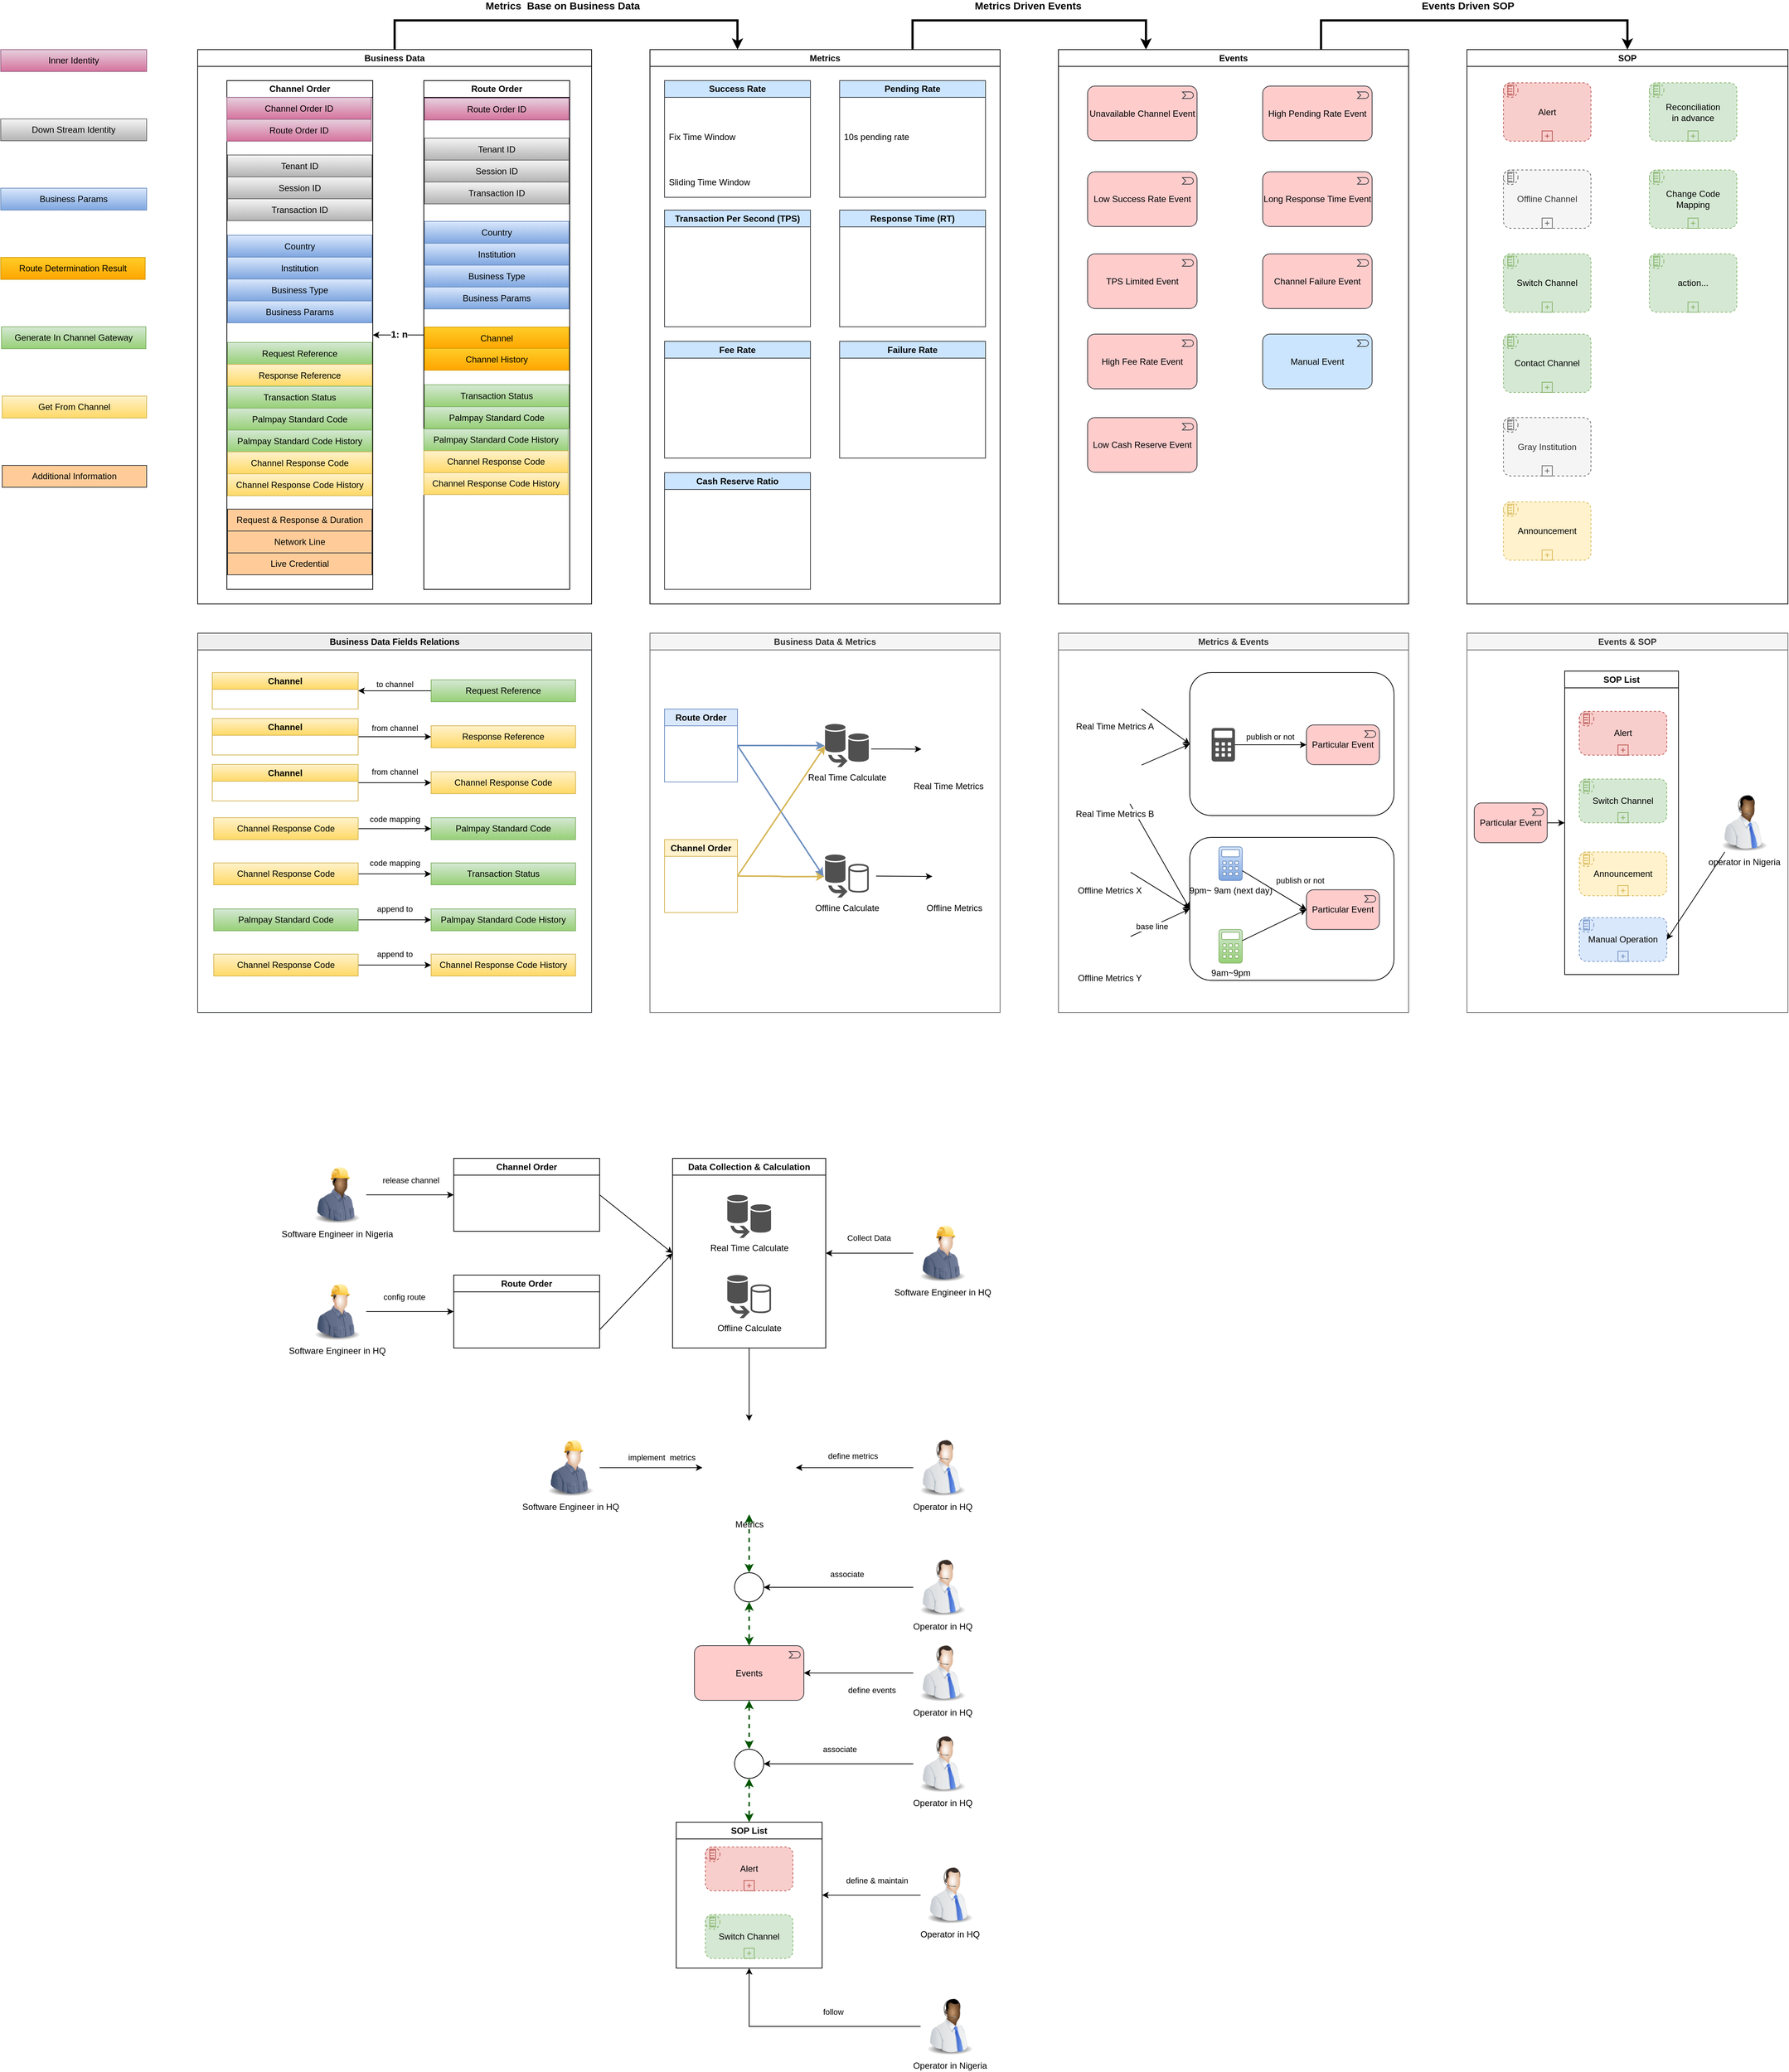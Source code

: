 <mxfile version="22.1.7" type="github">
  <diagram name="Page-1" id="mMLUF2c-9hiYjJC7ud2A">
    <mxGraphModel dx="3434" dy="1436" grid="1" gridSize="10" guides="1" tooltips="1" connect="1" arrows="1" fold="1" page="1" pageScale="1" pageWidth="827" pageHeight="1169" math="0" shadow="0">
      <root>
        <mxCell id="0" />
        <mxCell id="1" parent="0" />
        <mxCell id="2wrgwD4EROoARU3xgVhD-43" value="Down Stream Identity" style="rounded=0;whiteSpace=wrap;html=1;fillColor=#f5f5f5;gradientColor=#b3b3b3;strokeColor=#666666;" vertex="1" parent="1">
          <mxGeometry x="-811" y="175" width="200" height="30" as="geometry" />
        </mxCell>
        <mxCell id="2wrgwD4EROoARU3xgVhD-44" value="Inner Identity" style="rounded=0;whiteSpace=wrap;html=1;fillColor=#e6d0de;gradientColor=#d5739d;strokeColor=#996185;" vertex="1" parent="1">
          <mxGeometry x="-811" y="80" width="200" height="30" as="geometry" />
        </mxCell>
        <mxCell id="2wrgwD4EROoARU3xgVhD-45" value="Business Params" style="rounded=0;whiteSpace=wrap;html=1;fillColor=#dae8fc;gradientColor=#7ea6e0;strokeColor=#6c8ebf;" vertex="1" parent="1">
          <mxGeometry x="-811" y="270" width="200" height="30" as="geometry" />
        </mxCell>
        <mxCell id="2wrgwD4EROoARU3xgVhD-93" style="edgeStyle=orthogonalEdgeStyle;rounded=0;orthogonalLoop=1;jettySize=auto;html=1;entryX=0.25;entryY=0;entryDx=0;entryDy=0;exitX=0.5;exitY=0;exitDx=0;exitDy=0;strokeWidth=3;" edge="1" parent="1" source="2wrgwD4EROoARU3xgVhD-46" target="2wrgwD4EROoARU3xgVhD-91">
          <mxGeometry relative="1" as="geometry">
            <Array as="points">
              <mxPoint x="-271" y="40" />
              <mxPoint x="199" y="40" />
            </Array>
          </mxGeometry>
        </mxCell>
        <mxCell id="2wrgwD4EROoARU3xgVhD-95" value="Metrics&amp;nbsp; Base on Business Data" style="edgeLabel;html=1;align=center;verticalAlign=middle;resizable=0;points=[];fontStyle=1;fontSize=14;" vertex="1" connectable="0" parent="2wrgwD4EROoARU3xgVhD-93">
          <mxGeometry x="-0.052" y="3" relative="1" as="geometry">
            <mxPoint x="9" y="-17" as="offset" />
          </mxGeometry>
        </mxCell>
        <mxCell id="2wrgwD4EROoARU3xgVhD-46" value="Business Data" style="swimlane;whiteSpace=wrap;html=1;" vertex="1" parent="1">
          <mxGeometry x="-541" y="80" width="540" height="760" as="geometry" />
        </mxCell>
        <mxCell id="2wrgwD4EROoARU3xgVhD-4" value="Route Order" style="swimlane;whiteSpace=wrap;html=1;" vertex="1" parent="2wrgwD4EROoARU3xgVhD-46">
          <mxGeometry x="310" y="42.5" width="200" height="697.5" as="geometry" />
        </mxCell>
        <mxCell id="2wrgwD4EROoARU3xgVhD-20" value="Palmpay Standard Code History" style="rounded=0;whiteSpace=wrap;html=1;fillColor=#d5e8d4;gradientColor=#97d077;strokeColor=#82b366;" vertex="1" parent="2wrgwD4EROoARU3xgVhD-4">
          <mxGeometry y="477.5" width="198" height="30" as="geometry" />
        </mxCell>
        <mxCell id="2wrgwD4EROoARU3xgVhD-17" value="Channel Response Code" style="rounded=0;whiteSpace=wrap;html=1;fillColor=#fff2cc;gradientColor=#ffd966;strokeColor=#d6b656;" vertex="1" parent="2wrgwD4EROoARU3xgVhD-4">
          <mxGeometry y="507.5" width="198" height="30" as="geometry" />
        </mxCell>
        <mxCell id="2wrgwD4EROoARU3xgVhD-21" value="Channel Response Code History" style="rounded=0;whiteSpace=wrap;html=1;fillColor=#fff2cc;gradientColor=#ffd966;strokeColor=#d6b656;" vertex="1" parent="2wrgwD4EROoARU3xgVhD-4">
          <mxGeometry y="537.5" width="198" height="30" as="geometry" />
        </mxCell>
        <mxCell id="2wrgwD4EROoARU3xgVhD-37" value="Route Order ID" style="rounded=0;whiteSpace=wrap;html=1;fillColor=#e6d0de;gradientColor=#d5739d;strokeColor=#996185;" vertex="1" parent="2wrgwD4EROoARU3xgVhD-4">
          <mxGeometry x="1" y="24" width="198" height="30" as="geometry" />
        </mxCell>
        <mxCell id="2wrgwD4EROoARU3xgVhD-8" value="Tenant ID" style="rounded=0;whiteSpace=wrap;html=1;fillColor=#f5f5f5;gradientColor=#b3b3b3;strokeColor=#666666;" vertex="1" parent="2wrgwD4EROoARU3xgVhD-4">
          <mxGeometry x="1" y="79" width="198" height="30" as="geometry" />
        </mxCell>
        <mxCell id="2wrgwD4EROoARU3xgVhD-9" value="Session ID" style="rounded=0;whiteSpace=wrap;html=1;fillColor=#f5f5f5;gradientColor=#b3b3b3;strokeColor=#666666;" vertex="1" parent="2wrgwD4EROoARU3xgVhD-4">
          <mxGeometry x="1" y="109" width="198" height="30" as="geometry" />
        </mxCell>
        <mxCell id="2wrgwD4EROoARU3xgVhD-12" value="Transaction ID" style="rounded=0;whiteSpace=wrap;html=1;fillColor=#f5f5f5;gradientColor=#b3b3b3;strokeColor=#666666;" vertex="1" parent="2wrgwD4EROoARU3xgVhD-4">
          <mxGeometry x="1" y="139" width="198" height="30" as="geometry" />
        </mxCell>
        <mxCell id="2wrgwD4EROoARU3xgVhD-10" value="Country" style="rounded=0;whiteSpace=wrap;html=1;fillColor=#dae8fc;gradientColor=#7ea6e0;strokeColor=#6c8ebf;" vertex="1" parent="2wrgwD4EROoARU3xgVhD-4">
          <mxGeometry x="1" y="193" width="198" height="30" as="geometry" />
        </mxCell>
        <mxCell id="2wrgwD4EROoARU3xgVhD-11" value="Institution" style="rounded=0;whiteSpace=wrap;html=1;fillColor=#dae8fc;gradientColor=#7ea6e0;strokeColor=#6c8ebf;" vertex="1" parent="2wrgwD4EROoARU3xgVhD-4">
          <mxGeometry x="1" y="223" width="198" height="30" as="geometry" />
        </mxCell>
        <mxCell id="2wrgwD4EROoARU3xgVhD-13" value="Business Type" style="rounded=0;whiteSpace=wrap;html=1;fillColor=#dae8fc;gradientColor=#7ea6e0;strokeColor=#6c8ebf;" vertex="1" parent="2wrgwD4EROoARU3xgVhD-4">
          <mxGeometry x="1" y="253" width="198" height="30" as="geometry" />
        </mxCell>
        <mxCell id="2wrgwD4EROoARU3xgVhD-28" value="Business Params" style="rounded=0;whiteSpace=wrap;html=1;fillColor=#dae8fc;gradientColor=#7ea6e0;strokeColor=#6c8ebf;" vertex="1" parent="2wrgwD4EROoARU3xgVhD-4">
          <mxGeometry x="1" y="283" width="198" height="30" as="geometry" />
        </mxCell>
        <mxCell id="2wrgwD4EROoARU3xgVhD-14" value="Channel" style="rounded=0;whiteSpace=wrap;html=1;fillColor=#ffcd28;gradientColor=#ffa500;strokeColor=#d79b00;" vertex="1" parent="2wrgwD4EROoARU3xgVhD-4">
          <mxGeometry x="1" y="338" width="198" height="30" as="geometry" />
        </mxCell>
        <mxCell id="2wrgwD4EROoARU3xgVhD-18" value="Channel History" style="rounded=0;whiteSpace=wrap;html=1;fillColor=#ffcd28;gradientColor=#ffa500;strokeColor=#d79b00;" vertex="1" parent="2wrgwD4EROoARU3xgVhD-4">
          <mxGeometry x="1" y="367" width="198" height="30" as="geometry" />
        </mxCell>
        <mxCell id="2wrgwD4EROoARU3xgVhD-15" value="Transaction Status" style="rounded=0;whiteSpace=wrap;html=1;fillColor=#d5e8d4;gradientColor=#97d077;strokeColor=#82b366;" vertex="1" parent="2wrgwD4EROoARU3xgVhD-4">
          <mxGeometry x="1" y="417" width="198" height="30" as="geometry" />
        </mxCell>
        <mxCell id="2wrgwD4EROoARU3xgVhD-16" value="Palmpay Standard Code" style="rounded=0;whiteSpace=wrap;html=1;fillColor=#d5e8d4;gradientColor=#97d077;strokeColor=#82b366;" vertex="1" parent="2wrgwD4EROoARU3xgVhD-4">
          <mxGeometry x="1" y="447" width="198" height="30" as="geometry" />
        </mxCell>
        <mxCell id="2wrgwD4EROoARU3xgVhD-5" value="Channel Order" style="swimlane;whiteSpace=wrap;html=1;" vertex="1" parent="2wrgwD4EROoARU3xgVhD-46">
          <mxGeometry x="40" y="42.5" width="200" height="697.5" as="geometry" />
        </mxCell>
        <mxCell id="2wrgwD4EROoARU3xgVhD-38" value="Channel Order ID" style="rounded=0;whiteSpace=wrap;html=1;fillColor=#e6d0de;gradientColor=#d5739d;strokeColor=#996185;" vertex="1" parent="2wrgwD4EROoARU3xgVhD-5">
          <mxGeometry y="23" width="198" height="30" as="geometry" />
        </mxCell>
        <mxCell id="2wrgwD4EROoARU3xgVhD-40" value="Route Order ID" style="rounded=0;whiteSpace=wrap;html=1;fillColor=#e6d0de;gradientColor=#d5739d;strokeColor=#996185;" vertex="1" parent="2wrgwD4EROoARU3xgVhD-5">
          <mxGeometry y="53" width="198" height="30" as="geometry" />
        </mxCell>
        <mxCell id="2wrgwD4EROoARU3xgVhD-22" value="Tenant ID" style="rounded=0;whiteSpace=wrap;html=1;fillColor=#f5f5f5;gradientColor=#b3b3b3;strokeColor=#666666;" vertex="1" parent="2wrgwD4EROoARU3xgVhD-5">
          <mxGeometry x="1" y="102" width="198" height="30" as="geometry" />
        </mxCell>
        <mxCell id="2wrgwD4EROoARU3xgVhD-23" value="Session ID" style="rounded=0;whiteSpace=wrap;html=1;fillColor=#f5f5f5;gradientColor=#b3b3b3;strokeColor=#666666;" vertex="1" parent="2wrgwD4EROoARU3xgVhD-5">
          <mxGeometry x="1" y="132" width="198" height="30" as="geometry" />
        </mxCell>
        <mxCell id="2wrgwD4EROoARU3xgVhD-26" value="Transaction ID" style="rounded=0;whiteSpace=wrap;html=1;fillColor=#f5f5f5;gradientColor=#b3b3b3;strokeColor=#666666;" vertex="1" parent="2wrgwD4EROoARU3xgVhD-5">
          <mxGeometry x="1" y="162" width="198" height="30" as="geometry" />
        </mxCell>
        <mxCell id="2wrgwD4EROoARU3xgVhD-24" value="Country" style="rounded=0;whiteSpace=wrap;html=1;fillColor=#dae8fc;gradientColor=#7ea6e0;strokeColor=#6c8ebf;" vertex="1" parent="2wrgwD4EROoARU3xgVhD-5">
          <mxGeometry x="1" y="212" width="198" height="30" as="geometry" />
        </mxCell>
        <mxCell id="2wrgwD4EROoARU3xgVhD-25" value="Institution" style="rounded=0;whiteSpace=wrap;html=1;fillColor=#dae8fc;gradientColor=#7ea6e0;strokeColor=#6c8ebf;" vertex="1" parent="2wrgwD4EROoARU3xgVhD-5">
          <mxGeometry x="1" y="242" width="198" height="30" as="geometry" />
        </mxCell>
        <mxCell id="2wrgwD4EROoARU3xgVhD-27" value="Business Type" style="rounded=0;whiteSpace=wrap;html=1;fillColor=#dae8fc;gradientColor=#7ea6e0;strokeColor=#6c8ebf;" vertex="1" parent="2wrgwD4EROoARU3xgVhD-5">
          <mxGeometry x="1" y="272" width="198" height="30" as="geometry" />
        </mxCell>
        <mxCell id="2wrgwD4EROoARU3xgVhD-36" value="Business Params" style="rounded=0;whiteSpace=wrap;html=1;fillColor=#dae8fc;gradientColor=#7ea6e0;strokeColor=#6c8ebf;" vertex="1" parent="2wrgwD4EROoARU3xgVhD-5">
          <mxGeometry x="1" y="302" width="198" height="30" as="geometry" />
        </mxCell>
        <mxCell id="2wrgwD4EROoARU3xgVhD-41" value="Request Reference" style="rounded=0;whiteSpace=wrap;html=1;fillColor=#d5e8d4;gradientColor=#97d077;strokeColor=#82b366;" vertex="1" parent="2wrgwD4EROoARU3xgVhD-5">
          <mxGeometry x="1" y="359" width="198" height="30" as="geometry" />
        </mxCell>
        <mxCell id="2wrgwD4EROoARU3xgVhD-42" value="Response Reference" style="rounded=0;whiteSpace=wrap;html=1;fillColor=#fff2cc;gradientColor=#ffd966;strokeColor=#d6b656;" vertex="1" parent="2wrgwD4EROoARU3xgVhD-5">
          <mxGeometry x="1" y="389" width="198" height="30" as="geometry" />
        </mxCell>
        <mxCell id="2wrgwD4EROoARU3xgVhD-32" value="Transaction Status" style="rounded=0;whiteSpace=wrap;html=1;fillColor=#d5e8d4;gradientColor=#97d077;strokeColor=#82b366;" vertex="1" parent="2wrgwD4EROoARU3xgVhD-5">
          <mxGeometry x="1" y="419" width="198" height="30" as="geometry" />
        </mxCell>
        <mxCell id="2wrgwD4EROoARU3xgVhD-33" value="Palmpay Standard Code" style="rounded=0;whiteSpace=wrap;html=1;fillColor=#d5e8d4;gradientColor=#97d077;strokeColor=#82b366;" vertex="1" parent="2wrgwD4EROoARU3xgVhD-5">
          <mxGeometry x="1" y="449" width="198" height="30" as="geometry" />
        </mxCell>
        <mxCell id="2wrgwD4EROoARU3xgVhD-87" value="Palmpay Standard Code History" style="rounded=0;whiteSpace=wrap;html=1;fillColor=#d5e8d4;gradientColor=#97d077;strokeColor=#82b366;" vertex="1" parent="2wrgwD4EROoARU3xgVhD-5">
          <mxGeometry x="1" y="479" width="198" height="30" as="geometry" />
        </mxCell>
        <mxCell id="2wrgwD4EROoARU3xgVhD-34" value="Channel Response Code" style="rounded=0;whiteSpace=wrap;html=1;fillColor=#fff2cc;gradientColor=#ffd966;strokeColor=#d6b656;" vertex="1" parent="2wrgwD4EROoARU3xgVhD-5">
          <mxGeometry x="1" y="509" width="198" height="30" as="geometry" />
        </mxCell>
        <mxCell id="2wrgwD4EROoARU3xgVhD-31" value="Channel Response Code History" style="rounded=0;whiteSpace=wrap;html=1;fillColor=#fff2cc;gradientColor=#ffd966;strokeColor=#d6b656;" vertex="1" parent="2wrgwD4EROoARU3xgVhD-5">
          <mxGeometry x="1" y="539" width="198" height="30" as="geometry" />
        </mxCell>
        <mxCell id="2wrgwD4EROoARU3xgVhD-118" value="Request &amp;amp; Response &amp;amp; Duration" style="rounded=0;whiteSpace=wrap;html=1;fillColor=#ffcc99;strokeColor=#36393d;" vertex="1" parent="2wrgwD4EROoARU3xgVhD-5">
          <mxGeometry x="1" y="587.5" width="198" height="30" as="geometry" />
        </mxCell>
        <mxCell id="2wrgwD4EROoARU3xgVhD-119" value="Network Line" style="rounded=0;whiteSpace=wrap;html=1;fillColor=#ffcc99;strokeColor=#36393d;" vertex="1" parent="2wrgwD4EROoARU3xgVhD-5">
          <mxGeometry x="1" y="617.5" width="198" height="30" as="geometry" />
        </mxCell>
        <mxCell id="2wrgwD4EROoARU3xgVhD-139" value="Live Credential" style="rounded=0;whiteSpace=wrap;html=1;fillColor=#ffcc99;strokeColor=#36393d;" vertex="1" parent="2wrgwD4EROoARU3xgVhD-5">
          <mxGeometry x="1" y="647.5" width="198" height="30" as="geometry" />
        </mxCell>
        <mxCell id="2wrgwD4EROoARU3xgVhD-6" style="edgeStyle=orthogonalEdgeStyle;rounded=0;orthogonalLoop=1;jettySize=auto;html=1;entryX=1;entryY=0.5;entryDx=0;entryDy=0;" edge="1" parent="2wrgwD4EROoARU3xgVhD-46" source="2wrgwD4EROoARU3xgVhD-4" target="2wrgwD4EROoARU3xgVhD-5">
          <mxGeometry relative="1" as="geometry" />
        </mxCell>
        <mxCell id="2wrgwD4EROoARU3xgVhD-7" value="1: n" style="edgeLabel;html=1;align=center;verticalAlign=middle;resizable=0;points=[];fontStyle=1;fontSize=13;" vertex="1" connectable="0" parent="2wrgwD4EROoARU3xgVhD-6">
          <mxGeometry x="-0.032" y="-2" relative="1" as="geometry">
            <mxPoint as="offset" />
          </mxGeometry>
        </mxCell>
        <mxCell id="2wrgwD4EROoARU3xgVhD-85" value="Business Data Fields Relations" style="swimlane;whiteSpace=wrap;html=1;fillColor=#eeeeee;strokeColor=#36393d;" vertex="1" parent="1">
          <mxGeometry x="-541" y="880" width="540" height="520" as="geometry" />
        </mxCell>
        <mxCell id="2wrgwD4EROoARU3xgVhD-53" value="Palmpay Standard Code History" style="rounded=0;whiteSpace=wrap;html=1;fillColor=#d5e8d4;gradientColor=#97d077;strokeColor=#82b366;" vertex="1" parent="2wrgwD4EROoARU3xgVhD-85">
          <mxGeometry x="320" y="378" width="198" height="30" as="geometry" />
        </mxCell>
        <mxCell id="2wrgwD4EROoARU3xgVhD-55" value="Channel Response Code History" style="rounded=0;whiteSpace=wrap;html=1;fillColor=#fff2cc;gradientColor=#ffd966;strokeColor=#d6b656;" vertex="1" parent="2wrgwD4EROoARU3xgVhD-85">
          <mxGeometry x="320" y="440" width="198" height="30" as="geometry" />
        </mxCell>
        <mxCell id="2wrgwD4EROoARU3xgVhD-56" value="Transaction Status" style="rounded=0;whiteSpace=wrap;html=1;fillColor=#d5e8d4;gradientColor=#97d077;strokeColor=#82b366;" vertex="1" parent="2wrgwD4EROoARU3xgVhD-85">
          <mxGeometry x="320" y="315" width="198" height="30" as="geometry" />
        </mxCell>
        <mxCell id="2wrgwD4EROoARU3xgVhD-57" value="Palmpay Standard Code" style="rounded=0;whiteSpace=wrap;html=1;fillColor=#d5e8d4;gradientColor=#97d077;strokeColor=#82b366;" vertex="1" parent="2wrgwD4EROoARU3xgVhD-85">
          <mxGeometry x="320" y="253" width="198" height="30" as="geometry" />
        </mxCell>
        <mxCell id="2wrgwD4EROoARU3xgVhD-58" value="Channel Response Code" style="rounded=0;whiteSpace=wrap;html=1;fillColor=#fff2cc;gradientColor=#ffd966;strokeColor=#d6b656;" vertex="1" parent="2wrgwD4EROoARU3xgVhD-85">
          <mxGeometry x="320" y="190" width="198" height="30" as="geometry" />
        </mxCell>
        <mxCell id="2wrgwD4EROoARU3xgVhD-59" value="Request Reference" style="rounded=0;whiteSpace=wrap;html=1;fillColor=#d5e8d4;gradientColor=#97d077;strokeColor=#82b366;" vertex="1" parent="2wrgwD4EROoARU3xgVhD-85">
          <mxGeometry x="320" y="64" width="198" height="30" as="geometry" />
        </mxCell>
        <mxCell id="2wrgwD4EROoARU3xgVhD-60" value="Response Reference" style="rounded=0;whiteSpace=wrap;html=1;fillColor=#fff2cc;gradientColor=#ffd966;strokeColor=#d6b656;" vertex="1" parent="2wrgwD4EROoARU3xgVhD-85">
          <mxGeometry x="320" y="127" width="198" height="30" as="geometry" />
        </mxCell>
        <mxCell id="2wrgwD4EROoARU3xgVhD-61" value="Channel" style="swimlane;whiteSpace=wrap;html=1;fillColor=#fff2cc;gradientColor=#ffd966;strokeColor=#d6b656;" vertex="1" parent="2wrgwD4EROoARU3xgVhD-85">
          <mxGeometry x="20" y="54" width="200" height="50" as="geometry" />
        </mxCell>
        <mxCell id="2wrgwD4EROoARU3xgVhD-62" style="edgeStyle=orthogonalEdgeStyle;rounded=0;orthogonalLoop=1;jettySize=auto;html=1;entryX=1;entryY=0.5;entryDx=0;entryDy=0;" edge="1" parent="2wrgwD4EROoARU3xgVhD-85" source="2wrgwD4EROoARU3xgVhD-59" target="2wrgwD4EROoARU3xgVhD-61">
          <mxGeometry relative="1" as="geometry" />
        </mxCell>
        <mxCell id="2wrgwD4EROoARU3xgVhD-67" value="to channel" style="edgeLabel;html=1;align=center;verticalAlign=middle;resizable=0;points=[];" vertex="1" connectable="0" parent="2wrgwD4EROoARU3xgVhD-62">
          <mxGeometry x="0.199" y="-1" relative="1" as="geometry">
            <mxPoint x="10" y="-8" as="offset" />
          </mxGeometry>
        </mxCell>
        <mxCell id="2wrgwD4EROoARU3xgVhD-64" style="edgeStyle=orthogonalEdgeStyle;rounded=0;orthogonalLoop=1;jettySize=auto;html=1;entryX=0;entryY=0.5;entryDx=0;entryDy=0;" edge="1" parent="2wrgwD4EROoARU3xgVhD-85" source="2wrgwD4EROoARU3xgVhD-63" target="2wrgwD4EROoARU3xgVhD-60">
          <mxGeometry relative="1" as="geometry" />
        </mxCell>
        <mxCell id="2wrgwD4EROoARU3xgVhD-68" value="from channel" style="edgeLabel;html=1;align=center;verticalAlign=middle;resizable=0;points=[];" vertex="1" connectable="0" parent="2wrgwD4EROoARU3xgVhD-64">
          <mxGeometry x="-0.221" y="-2" relative="1" as="geometry">
            <mxPoint x="11" y="-14" as="offset" />
          </mxGeometry>
        </mxCell>
        <mxCell id="2wrgwD4EROoARU3xgVhD-63" value="Channel" style="swimlane;whiteSpace=wrap;html=1;fillColor=#fff2cc;gradientColor=#ffd966;strokeColor=#d6b656;" vertex="1" parent="2wrgwD4EROoARU3xgVhD-85">
          <mxGeometry x="20" y="117" width="200" height="50" as="geometry" />
        </mxCell>
        <mxCell id="2wrgwD4EROoARU3xgVhD-66" style="edgeStyle=orthogonalEdgeStyle;rounded=0;orthogonalLoop=1;jettySize=auto;html=1;entryX=0;entryY=0.5;entryDx=0;entryDy=0;" edge="1" parent="2wrgwD4EROoARU3xgVhD-85" source="2wrgwD4EROoARU3xgVhD-65" target="2wrgwD4EROoARU3xgVhD-58">
          <mxGeometry relative="1" as="geometry" />
        </mxCell>
        <mxCell id="2wrgwD4EROoARU3xgVhD-72" value="from channel" style="edgeLabel;html=1;align=center;verticalAlign=middle;resizable=0;points=[];" vertex="1" connectable="0" parent="2wrgwD4EROoARU3xgVhD-66">
          <mxGeometry x="-0.243" y="1" relative="1" as="geometry">
            <mxPoint x="12" y="-14" as="offset" />
          </mxGeometry>
        </mxCell>
        <mxCell id="2wrgwD4EROoARU3xgVhD-65" value="Channel" style="swimlane;whiteSpace=wrap;html=1;fillColor=#fff2cc;gradientColor=#ffd966;strokeColor=#d6b656;" vertex="1" parent="2wrgwD4EROoARU3xgVhD-85">
          <mxGeometry x="20" y="180" width="200" height="50" as="geometry" />
        </mxCell>
        <mxCell id="2wrgwD4EROoARU3xgVhD-70" style="edgeStyle=orthogonalEdgeStyle;rounded=0;orthogonalLoop=1;jettySize=auto;html=1;entryX=0;entryY=0.5;entryDx=0;entryDy=0;" edge="1" parent="2wrgwD4EROoARU3xgVhD-85" source="2wrgwD4EROoARU3xgVhD-69" target="2wrgwD4EROoARU3xgVhD-57">
          <mxGeometry relative="1" as="geometry" />
        </mxCell>
        <mxCell id="2wrgwD4EROoARU3xgVhD-71" value="code mapping" style="edgeLabel;html=1;align=center;verticalAlign=middle;resizable=0;points=[];" vertex="1" connectable="0" parent="2wrgwD4EROoARU3xgVhD-70">
          <mxGeometry x="-0.199" y="-1" relative="1" as="geometry">
            <mxPoint x="10" y="-14" as="offset" />
          </mxGeometry>
        </mxCell>
        <mxCell id="2wrgwD4EROoARU3xgVhD-69" value="Channel Response Code" style="rounded=0;whiteSpace=wrap;html=1;fillColor=#fff2cc;gradientColor=#ffd966;strokeColor=#d6b656;" vertex="1" parent="2wrgwD4EROoARU3xgVhD-85">
          <mxGeometry x="22" y="253" width="198" height="30" as="geometry" />
        </mxCell>
        <mxCell id="2wrgwD4EROoARU3xgVhD-74" style="edgeStyle=orthogonalEdgeStyle;rounded=0;orthogonalLoop=1;jettySize=auto;html=1;entryX=0;entryY=0.5;entryDx=0;entryDy=0;" edge="1" parent="2wrgwD4EROoARU3xgVhD-85" source="2wrgwD4EROoARU3xgVhD-73" target="2wrgwD4EROoARU3xgVhD-56">
          <mxGeometry relative="1" as="geometry" />
        </mxCell>
        <mxCell id="2wrgwD4EROoARU3xgVhD-75" value="code mapping" style="edgeLabel;html=1;align=center;verticalAlign=middle;resizable=0;points=[];" vertex="1" connectable="0" parent="2wrgwD4EROoARU3xgVhD-74">
          <mxGeometry x="-0.166" y="2" relative="1" as="geometry">
            <mxPoint x="8" y="-13" as="offset" />
          </mxGeometry>
        </mxCell>
        <mxCell id="2wrgwD4EROoARU3xgVhD-73" value="Channel Response Code" style="rounded=0;whiteSpace=wrap;html=1;fillColor=#fff2cc;gradientColor=#ffd966;strokeColor=#d6b656;" vertex="1" parent="2wrgwD4EROoARU3xgVhD-85">
          <mxGeometry x="22" y="315" width="198" height="30" as="geometry" />
        </mxCell>
        <mxCell id="2wrgwD4EROoARU3xgVhD-77" style="edgeStyle=orthogonalEdgeStyle;rounded=0;orthogonalLoop=1;jettySize=auto;html=1;entryX=0;entryY=0.5;entryDx=0;entryDy=0;" edge="1" parent="2wrgwD4EROoARU3xgVhD-85" source="2wrgwD4EROoARU3xgVhD-76" target="2wrgwD4EROoARU3xgVhD-53">
          <mxGeometry relative="1" as="geometry" />
        </mxCell>
        <mxCell id="2wrgwD4EROoARU3xgVhD-78" value="append to" style="edgeLabel;html=1;align=center;verticalAlign=middle;resizable=0;points=[];" vertex="1" connectable="0" parent="2wrgwD4EROoARU3xgVhD-77">
          <mxGeometry x="-0.221" y="-1" relative="1" as="geometry">
            <mxPoint x="11" y="-16" as="offset" />
          </mxGeometry>
        </mxCell>
        <mxCell id="2wrgwD4EROoARU3xgVhD-76" value="Palmpay Standard Code" style="rounded=0;whiteSpace=wrap;html=1;fillColor=#d5e8d4;gradientColor=#97d077;strokeColor=#82b366;" vertex="1" parent="2wrgwD4EROoARU3xgVhD-85">
          <mxGeometry x="22" y="378" width="198" height="30" as="geometry" />
        </mxCell>
        <mxCell id="2wrgwD4EROoARU3xgVhD-83" style="edgeStyle=orthogonalEdgeStyle;rounded=0;orthogonalLoop=1;jettySize=auto;html=1;entryX=0;entryY=0.5;entryDx=0;entryDy=0;" edge="1" parent="2wrgwD4EROoARU3xgVhD-85" source="2wrgwD4EROoARU3xgVhD-82" target="2wrgwD4EROoARU3xgVhD-55">
          <mxGeometry relative="1" as="geometry" />
        </mxCell>
        <mxCell id="2wrgwD4EROoARU3xgVhD-84" value="append to" style="edgeLabel;html=1;align=center;verticalAlign=middle;resizable=0;points=[];" vertex="1" connectable="0" parent="2wrgwD4EROoARU3xgVhD-83">
          <mxGeometry x="-0.199" y="3" relative="1" as="geometry">
            <mxPoint x="10" y="-12" as="offset" />
          </mxGeometry>
        </mxCell>
        <mxCell id="2wrgwD4EROoARU3xgVhD-82" value="Channel Response Code" style="rounded=0;whiteSpace=wrap;html=1;fillColor=#fff2cc;gradientColor=#ffd966;strokeColor=#d6b656;" vertex="1" parent="2wrgwD4EROoARU3xgVhD-85">
          <mxGeometry x="22" y="440" width="198" height="30" as="geometry" />
        </mxCell>
        <mxCell id="2wrgwD4EROoARU3xgVhD-86" value="Route Determination Result" style="rounded=0;whiteSpace=wrap;html=1;fillColor=#ffcd28;gradientColor=#ffa500;strokeColor=#d79b00;" vertex="1" parent="1">
          <mxGeometry x="-811" y="365" width="198" height="30" as="geometry" />
        </mxCell>
        <mxCell id="2wrgwD4EROoARU3xgVhD-89" value="Generate In Channel Gateway" style="rounded=0;whiteSpace=wrap;html=1;fillColor=#d5e8d4;gradientColor=#97d077;strokeColor=#82b366;" vertex="1" parent="1">
          <mxGeometry x="-810" y="460" width="198" height="30" as="geometry" />
        </mxCell>
        <mxCell id="2wrgwD4EROoARU3xgVhD-90" value="Get From Channel" style="rounded=0;whiteSpace=wrap;html=1;fillColor=#fff2cc;gradientColor=#ffd966;strokeColor=#d6b656;" vertex="1" parent="1">
          <mxGeometry x="-809" y="555" width="198" height="30" as="geometry" />
        </mxCell>
        <mxCell id="2wrgwD4EROoARU3xgVhD-94" style="edgeStyle=orthogonalEdgeStyle;rounded=0;orthogonalLoop=1;jettySize=auto;html=1;entryX=0.25;entryY=0;entryDx=0;entryDy=0;exitX=0.75;exitY=0;exitDx=0;exitDy=0;strokeWidth=3;" edge="1" parent="1" source="2wrgwD4EROoARU3xgVhD-91" target="2wrgwD4EROoARU3xgVhD-92">
          <mxGeometry relative="1" as="geometry">
            <Array as="points">
              <mxPoint x="439" y="40" />
              <mxPoint x="759" y="40" />
            </Array>
          </mxGeometry>
        </mxCell>
        <mxCell id="2wrgwD4EROoARU3xgVhD-96" value="Metrics Driven Events" style="edgeLabel;html=1;align=center;verticalAlign=middle;resizable=0;points=[];fontStyle=1;fontSize=14;" vertex="1" connectable="0" parent="2wrgwD4EROoARU3xgVhD-94">
          <mxGeometry x="-0.013" y="4" relative="1" as="geometry">
            <mxPoint y="-16" as="offset" />
          </mxGeometry>
        </mxCell>
        <mxCell id="2wrgwD4EROoARU3xgVhD-91" value="Metrics" style="swimlane;whiteSpace=wrap;html=1;" vertex="1" parent="1">
          <mxGeometry x="79" y="80" width="480" height="760" as="geometry" />
        </mxCell>
        <mxCell id="2wrgwD4EROoARU3xgVhD-97" value="Success Rate" style="swimlane;whiteSpace=wrap;html=1;fillColor=#cce5ff;strokeColor=#36393d;" vertex="1" parent="2wrgwD4EROoARU3xgVhD-91">
          <mxGeometry x="20" y="42.5" width="200" height="160" as="geometry" />
        </mxCell>
        <mxCell id="2wrgwD4EROoARU3xgVhD-199" value="Fix Time Window" style="shape=image;html=1;verticalAlign=top;verticalLabelPosition=bottom;labelBackgroundColor=#ffffff;imageAspect=0;aspect=fixed;image=https://cdn4.iconfinder.com/data/icons/48-bubbles/48/48.Dashboard-128.png;align=left;" vertex="1" parent="2wrgwD4EROoARU3xgVhD-97">
          <mxGeometry x="4" y="27.5" width="36" height="36" as="geometry" />
        </mxCell>
        <mxCell id="2wrgwD4EROoARU3xgVhD-201" value="Sliding Time Window" style="shape=image;html=1;verticalAlign=top;verticalLabelPosition=bottom;labelBackgroundColor=#ffffff;imageAspect=0;aspect=fixed;image=https://cdn4.iconfinder.com/data/icons/48-bubbles/48/48.Dashboard-128.png;align=left;" vertex="1" parent="2wrgwD4EROoARU3xgVhD-97">
          <mxGeometry x="4" y="89" width="36" height="36" as="geometry" />
        </mxCell>
        <mxCell id="2wrgwD4EROoARU3xgVhD-98" value="Pending Rate" style="swimlane;whiteSpace=wrap;html=1;fillColor=#cce5ff;strokeColor=#36393d;" vertex="1" parent="2wrgwD4EROoARU3xgVhD-91">
          <mxGeometry x="260" y="42.5" width="200" height="160" as="geometry" />
        </mxCell>
        <mxCell id="2wrgwD4EROoARU3xgVhD-198" value="10s pending rate" style="shape=image;html=1;verticalAlign=top;verticalLabelPosition=bottom;labelBackgroundColor=#ffffff;imageAspect=0;aspect=fixed;image=https://cdn4.iconfinder.com/data/icons/48-bubbles/48/48.Dashboard-128.png;align=left;" vertex="1" parent="2wrgwD4EROoARU3xgVhD-98">
          <mxGeometry x="4" y="27.5" width="36" height="36" as="geometry" />
        </mxCell>
        <mxCell id="2wrgwD4EROoARU3xgVhD-99" value="Transaction Per Second (TPS)" style="swimlane;whiteSpace=wrap;html=1;fillColor=#cce5ff;strokeColor=#36393d;" vertex="1" parent="2wrgwD4EROoARU3xgVhD-91">
          <mxGeometry x="20" y="220" width="200" height="160" as="geometry" />
        </mxCell>
        <mxCell id="2wrgwD4EROoARU3xgVhD-100" value="Response Time (RT)" style="swimlane;whiteSpace=wrap;html=1;fillColor=#cce5ff;strokeColor=#36393d;" vertex="1" parent="2wrgwD4EROoARU3xgVhD-91">
          <mxGeometry x="260" y="220" width="200" height="160" as="geometry" />
        </mxCell>
        <mxCell id="2wrgwD4EROoARU3xgVhD-141" value="Fee Rate" style="swimlane;whiteSpace=wrap;html=1;fillColor=#cce5ff;strokeColor=#36393d;" vertex="1" parent="2wrgwD4EROoARU3xgVhD-91">
          <mxGeometry x="20" y="400" width="200" height="160" as="geometry" />
        </mxCell>
        <mxCell id="2wrgwD4EROoARU3xgVhD-142" value="Failure Rate" style="swimlane;whiteSpace=wrap;html=1;fillColor=#cce5ff;strokeColor=#36393d;" vertex="1" parent="2wrgwD4EROoARU3xgVhD-91">
          <mxGeometry x="260" y="400" width="200" height="160" as="geometry" />
        </mxCell>
        <mxCell id="2wrgwD4EROoARU3xgVhD-143" value="Cash Reserve Ratio" style="swimlane;whiteSpace=wrap;html=1;fillColor=#cce5ff;strokeColor=#36393d;" vertex="1" parent="2wrgwD4EROoARU3xgVhD-91">
          <mxGeometry x="20" y="580" width="200" height="160" as="geometry" />
        </mxCell>
        <mxCell id="2wrgwD4EROoARU3xgVhD-159" style="edgeStyle=orthogonalEdgeStyle;rounded=0;orthogonalLoop=1;jettySize=auto;html=1;entryX=0.5;entryY=0;entryDx=0;entryDy=0;exitX=0.75;exitY=0;exitDx=0;exitDy=0;strokeWidth=3;" edge="1" parent="1" source="2wrgwD4EROoARU3xgVhD-92" target="2wrgwD4EROoARU3xgVhD-147">
          <mxGeometry relative="1" as="geometry">
            <Array as="points">
              <mxPoint x="999" y="40" />
              <mxPoint x="1419" y="40" />
            </Array>
          </mxGeometry>
        </mxCell>
        <mxCell id="2wrgwD4EROoARU3xgVhD-176" value="Events Driven SOP" style="edgeLabel;html=1;align=center;verticalAlign=middle;resizable=0;points=[];fontStyle=1;fontSize=14;" vertex="1" connectable="0" parent="2wrgwD4EROoARU3xgVhD-159">
          <mxGeometry x="-0.098" y="3" relative="1" as="geometry">
            <mxPoint x="15" y="-17" as="offset" />
          </mxGeometry>
        </mxCell>
        <mxCell id="2wrgwD4EROoARU3xgVhD-92" value="Events" style="swimlane;whiteSpace=wrap;html=1;" vertex="1" parent="1">
          <mxGeometry x="639" y="80" width="480" height="760" as="geometry" />
        </mxCell>
        <mxCell id="2wrgwD4EROoARU3xgVhD-144" value="Unavailable Channel Event" style="html=1;outlineConnect=0;whiteSpace=wrap;fillColor=#ffcccc;shape=mxgraph.archimate3.application;appType=event;archiType=rounded;strokeColor=#36393d;" vertex="1" parent="2wrgwD4EROoARU3xgVhD-92">
          <mxGeometry x="40" y="50" width="150" height="75" as="geometry" />
        </mxCell>
        <mxCell id="2wrgwD4EROoARU3xgVhD-145" value="Low Success Rate Event" style="html=1;outlineConnect=0;whiteSpace=wrap;fillColor=#ffcccc;shape=mxgraph.archimate3.application;appType=event;archiType=rounded;strokeColor=#36393d;" vertex="1" parent="2wrgwD4EROoARU3xgVhD-92">
          <mxGeometry x="40" y="167.5" width="150" height="75" as="geometry" />
        </mxCell>
        <mxCell id="2wrgwD4EROoARU3xgVhD-146" value="High Pending Rate Event" style="html=1;outlineConnect=0;whiteSpace=wrap;fillColor=#ffcccc;shape=mxgraph.archimate3.application;appType=event;archiType=rounded;strokeColor=#36393d;" vertex="1" parent="2wrgwD4EROoARU3xgVhD-92">
          <mxGeometry x="280" y="50" width="150" height="75" as="geometry" />
        </mxCell>
        <mxCell id="2wrgwD4EROoARU3xgVhD-154" value="TPS Limited Event" style="html=1;outlineConnect=0;whiteSpace=wrap;fillColor=#ffcccc;shape=mxgraph.archimate3.application;appType=event;archiType=rounded;strokeColor=#36393d;" vertex="1" parent="2wrgwD4EROoARU3xgVhD-92">
          <mxGeometry x="40" y="280" width="150" height="75" as="geometry" />
        </mxCell>
        <mxCell id="2wrgwD4EROoARU3xgVhD-155" value="High Fee Rate Event" style="html=1;outlineConnect=0;whiteSpace=wrap;fillColor=#ffcccc;shape=mxgraph.archimate3.application;appType=event;archiType=rounded;strokeColor=#36393d;" vertex="1" parent="2wrgwD4EROoARU3xgVhD-92">
          <mxGeometry x="40" y="390" width="150" height="75" as="geometry" />
        </mxCell>
        <mxCell id="2wrgwD4EROoARU3xgVhD-156" value="Low Cash Reserve Event" style="html=1;outlineConnect=0;whiteSpace=wrap;fillColor=#ffcccc;shape=mxgraph.archimate3.application;appType=event;archiType=rounded;strokeColor=#36393d;" vertex="1" parent="2wrgwD4EROoARU3xgVhD-92">
          <mxGeometry x="40" y="504.5" width="150" height="75" as="geometry" />
        </mxCell>
        <mxCell id="2wrgwD4EROoARU3xgVhD-157" value="Long Response Time Event" style="html=1;outlineConnect=0;whiteSpace=wrap;fillColor=#ffcccc;shape=mxgraph.archimate3.application;appType=event;archiType=rounded;strokeColor=#36393d;" vertex="1" parent="2wrgwD4EROoARU3xgVhD-92">
          <mxGeometry x="280" y="167.5" width="150" height="75" as="geometry" />
        </mxCell>
        <mxCell id="2wrgwD4EROoARU3xgVhD-158" value="Channel Failure Event" style="html=1;outlineConnect=0;whiteSpace=wrap;fillColor=#ffcccc;shape=mxgraph.archimate3.application;appType=event;archiType=rounded;strokeColor=#36393d;" vertex="1" parent="2wrgwD4EROoARU3xgVhD-92">
          <mxGeometry x="280" y="280" width="150" height="75" as="geometry" />
        </mxCell>
        <mxCell id="2wrgwD4EROoARU3xgVhD-160" value="Manual Event" style="html=1;outlineConnect=0;whiteSpace=wrap;fillColor=#cce5ff;shape=mxgraph.archimate3.application;appType=event;archiType=rounded;strokeColor=#36393d;" vertex="1" parent="2wrgwD4EROoARU3xgVhD-92">
          <mxGeometry x="280" y="390" width="150" height="75" as="geometry" />
        </mxCell>
        <mxCell id="2wrgwD4EROoARU3xgVhD-140" value="Additional Information" style="rounded=0;whiteSpace=wrap;html=1;fillColor=#ffcc99;strokeColor=#36393d;" vertex="1" parent="1">
          <mxGeometry x="-809" y="650" width="198" height="30" as="geometry" />
        </mxCell>
        <mxCell id="2wrgwD4EROoARU3xgVhD-147" value="SOP" style="swimlane;whiteSpace=wrap;html=1;" vertex="1" parent="1">
          <mxGeometry x="1199" y="80" width="440" height="760" as="geometry" />
        </mxCell>
        <mxCell id="2wrgwD4EROoARU3xgVhD-153" value="Alert" style="points=[[0.25,0,0],[0.5,0,0],[0.75,0,0],[1,0.25,0],[1,0.5,0],[1,0.75,0],[0.75,1,0],[0.5,1,0],[0.25,1,0],[0,0.75,0],[0,0.5,0],[0,0.25,0]];shape=mxgraph.bpmn.task;whiteSpace=wrap;rectStyle=rounded;size=10;html=1;container=1;expand=0;collapsible=0;taskMarker=abstract;bpmnShapeType=subprocess;isLoopSub=1;outline=eventNonint;symbol=conditional;fillColor=#f8cecc;strokeColor=#b85450;" vertex="1" parent="2wrgwD4EROoARU3xgVhD-147">
          <mxGeometry x="50" y="45.5" width="120" height="80" as="geometry" />
        </mxCell>
        <mxCell id="2wrgwD4EROoARU3xgVhD-161" value="Offline Channel" style="points=[[0.25,0,0],[0.5,0,0],[0.75,0,0],[1,0.25,0],[1,0.5,0],[1,0.75,0],[0.75,1,0],[0.5,1,0],[0.25,1,0],[0,0.75,0],[0,0.5,0],[0,0.25,0]];shape=mxgraph.bpmn.task;whiteSpace=wrap;rectStyle=rounded;size=10;html=1;container=1;expand=0;collapsible=0;taskMarker=abstract;bpmnShapeType=subprocess;isLoopSub=1;outline=eventNonint;symbol=conditional;strokeColor=#666666;fillColor=#f5f5f5;fontColor=#333333;" vertex="1" parent="2wrgwD4EROoARU3xgVhD-147">
          <mxGeometry x="50" y="165" width="120" height="80" as="geometry" />
        </mxCell>
        <mxCell id="2wrgwD4EROoARU3xgVhD-167" value="Switch Channel" style="points=[[0.25,0,0],[0.5,0,0],[0.75,0,0],[1,0.25,0],[1,0.5,0],[1,0.75,0],[0.75,1,0],[0.5,1,0],[0.25,1,0],[0,0.75,0],[0,0.5,0],[0,0.25,0]];shape=mxgraph.bpmn.task;whiteSpace=wrap;rectStyle=rounded;size=10;html=1;container=1;expand=0;collapsible=0;taskMarker=abstract;bpmnShapeType=subprocess;isLoopSub=1;outline=eventNonint;symbol=conditional;strokeColor=#82b366;fillColor=#d5e8d4;" vertex="1" parent="2wrgwD4EROoARU3xgVhD-147">
          <mxGeometry x="50" y="280" width="120" height="80" as="geometry" />
        </mxCell>
        <mxCell id="2wrgwD4EROoARU3xgVhD-168" value="Contact Channel" style="points=[[0.25,0,0],[0.5,0,0],[0.75,0,0],[1,0.25,0],[1,0.5,0],[1,0.75,0],[0.75,1,0],[0.5,1,0],[0.25,1,0],[0,0.75,0],[0,0.5,0],[0,0.25,0]];shape=mxgraph.bpmn.task;whiteSpace=wrap;rectStyle=rounded;size=10;html=1;container=1;expand=0;collapsible=0;taskMarker=abstract;bpmnShapeType=subprocess;isLoopSub=1;outline=eventNonint;symbol=conditional;strokeColor=#82b366;fillColor=#d5e8d4;" vertex="1" parent="2wrgwD4EROoARU3xgVhD-147">
          <mxGeometry x="50" y="390" width="120" height="80" as="geometry" />
        </mxCell>
        <mxCell id="2wrgwD4EROoARU3xgVhD-169" value="Gray Institution" style="points=[[0.25,0,0],[0.5,0,0],[0.75,0,0],[1,0.25,0],[1,0.5,0],[1,0.75,0],[0.75,1,0],[0.5,1,0],[0.25,1,0],[0,0.75,0],[0,0.5,0],[0,0.25,0]];shape=mxgraph.bpmn.task;whiteSpace=wrap;rectStyle=rounded;size=10;html=1;container=1;expand=0;collapsible=0;taskMarker=abstract;bpmnShapeType=subprocess;isLoopSub=1;outline=eventNonint;symbol=conditional;strokeColor=#666666;fillColor=#f5f5f5;fontColor=#333333;" vertex="1" parent="2wrgwD4EROoARU3xgVhD-147">
          <mxGeometry x="50" y="504.5" width="120" height="80" as="geometry" />
        </mxCell>
        <mxCell id="2wrgwD4EROoARU3xgVhD-170" value="Announcement" style="points=[[0.25,0,0],[0.5,0,0],[0.75,0,0],[1,0.25,0],[1,0.5,0],[1,0.75,0],[0.75,1,0],[0.5,1,0],[0.25,1,0],[0,0.75,0],[0,0.5,0],[0,0.25,0]];shape=mxgraph.bpmn.task;whiteSpace=wrap;rectStyle=rounded;size=10;html=1;container=1;expand=0;collapsible=0;taskMarker=abstract;bpmnShapeType=subprocess;isLoopSub=1;outline=eventNonint;symbol=conditional;strokeColor=#d6b656;fillColor=#fff2cc;" vertex="1" parent="2wrgwD4EROoARU3xgVhD-147">
          <mxGeometry x="50" y="620" width="120" height="80" as="geometry" />
        </mxCell>
        <mxCell id="2wrgwD4EROoARU3xgVhD-171" value="Reconciliation&lt;br&gt;in advance" style="points=[[0.25,0,0],[0.5,0,0],[0.75,0,0],[1,0.25,0],[1,0.5,0],[1,0.75,0],[0.75,1,0],[0.5,1,0],[0.25,1,0],[0,0.75,0],[0,0.5,0],[0,0.25,0]];shape=mxgraph.bpmn.task;whiteSpace=wrap;rectStyle=rounded;size=10;html=1;container=1;expand=0;collapsible=0;taskMarker=abstract;bpmnShapeType=subprocess;isLoopSub=1;outline=eventNonint;symbol=conditional;strokeColor=#82b366;fillColor=#d5e8d4;" vertex="1" parent="2wrgwD4EROoARU3xgVhD-147">
          <mxGeometry x="250" y="45.5" width="120" height="80" as="geometry" />
        </mxCell>
        <mxCell id="2wrgwD4EROoARU3xgVhD-172" value="Change Code Mapping" style="points=[[0.25,0,0],[0.5,0,0],[0.75,0,0],[1,0.25,0],[1,0.5,0],[1,0.75,0],[0.75,1,0],[0.5,1,0],[0.25,1,0],[0,0.75,0],[0,0.5,0],[0,0.25,0]];shape=mxgraph.bpmn.task;whiteSpace=wrap;rectStyle=rounded;size=10;html=1;container=1;expand=0;collapsible=0;taskMarker=abstract;bpmnShapeType=subprocess;isLoopSub=1;outline=eventNonint;symbol=conditional;strokeColor=#82b366;fillColor=#d5e8d4;" vertex="1" parent="2wrgwD4EROoARU3xgVhD-147">
          <mxGeometry x="250" y="165" width="120" height="80" as="geometry" />
        </mxCell>
        <mxCell id="2wrgwD4EROoARU3xgVhD-173" value="action..." style="points=[[0.25,0,0],[0.5,0,0],[0.75,0,0],[1,0.25,0],[1,0.5,0],[1,0.75,0],[0.75,1,0],[0.5,1,0],[0.25,1,0],[0,0.75,0],[0,0.5,0],[0,0.25,0]];shape=mxgraph.bpmn.task;whiteSpace=wrap;rectStyle=rounded;size=10;html=1;container=1;expand=0;collapsible=0;taskMarker=abstract;bpmnShapeType=subprocess;isLoopSub=1;outline=eventNonint;symbol=conditional;strokeColor=#82b366;fillColor=#d5e8d4;" vertex="1" parent="2wrgwD4EROoARU3xgVhD-147">
          <mxGeometry x="250" y="280" width="120" height="80" as="geometry" />
        </mxCell>
        <mxCell id="2wrgwD4EROoARU3xgVhD-177" value="Business Data &amp;amp; Metrics" style="swimlane;whiteSpace=wrap;html=1;fillColor=#f5f5f5;fontColor=#333333;strokeColor=#666666;" vertex="1" parent="1">
          <mxGeometry x="79" y="880" width="480" height="520" as="geometry" />
        </mxCell>
        <mxCell id="2wrgwD4EROoARU3xgVhD-178" value="Route Order" style="swimlane;whiteSpace=wrap;html=1;fillColor=#dae8fc;strokeColor=#6c8ebf;" vertex="1" parent="2wrgwD4EROoARU3xgVhD-177">
          <mxGeometry x="20" y="104" width="100" height="100" as="geometry" />
        </mxCell>
        <mxCell id="2wrgwD4EROoARU3xgVhD-179" value="Channel Order" style="swimlane;whiteSpace=wrap;html=1;fillColor=#fff2cc;strokeColor=#d6b656;" vertex="1" parent="2wrgwD4EROoARU3xgVhD-177">
          <mxGeometry x="20" y="283" width="100" height="100" as="geometry" />
        </mxCell>
        <mxCell id="2wrgwD4EROoARU3xgVhD-186" style="edgeStyle=orthogonalEdgeStyle;rounded=0;orthogonalLoop=1;jettySize=auto;html=1;entryX=-0.006;entryY=0.425;entryDx=0;entryDy=0;entryPerimeter=0;fillColor=#dae8fc;strokeColor=#6c8ebf;strokeWidth=2;" edge="1" parent="2wrgwD4EROoARU3xgVhD-177" source="2wrgwD4EROoARU3xgVhD-178">
          <mxGeometry relative="1" as="geometry">
            <mxPoint x="239.58" y="154.2" as="targetPoint" />
          </mxGeometry>
        </mxCell>
        <mxCell id="2wrgwD4EROoARU3xgVhD-187" style="edgeStyle=orthogonalEdgeStyle;rounded=0;orthogonalLoop=1;jettySize=auto;html=1;entryX=-0.006;entryY=0.508;entryDx=0;entryDy=0;entryPerimeter=0;fillColor=#fff2cc;strokeColor=#d6b656;strokeWidth=2;exitX=1;exitY=0.5;exitDx=0;exitDy=0;curved=1;" edge="1" parent="2wrgwD4EROoARU3xgVhD-177" source="2wrgwD4EROoARU3xgVhD-179">
          <mxGeometry relative="1" as="geometry">
            <mxPoint x="239.58" y="333.512" as="targetPoint" />
          </mxGeometry>
        </mxCell>
        <mxCell id="2wrgwD4EROoARU3xgVhD-188" style="rounded=0;orthogonalLoop=1;jettySize=auto;html=1;entryX=-0.028;entryY=0.508;entryDx=0;entryDy=0;entryPerimeter=0;fillColor=#dae8fc;strokeColor=#6c8ebf;strokeWidth=2;exitX=1;exitY=0.5;exitDx=0;exitDy=0;" edge="1" parent="2wrgwD4EROoARU3xgVhD-177" source="2wrgwD4EROoARU3xgVhD-178">
          <mxGeometry relative="1" as="geometry">
            <mxPoint x="238.04" y="333.512" as="targetPoint" />
          </mxGeometry>
        </mxCell>
        <mxCell id="2wrgwD4EROoARU3xgVhD-189" style="rounded=0;orthogonalLoop=1;jettySize=auto;html=1;entryX=0.004;entryY=0.426;entryDx=0;entryDy=0;entryPerimeter=0;fillColor=#fff2cc;strokeColor=#d6b656;strokeWidth=2;exitX=1;exitY=0.5;exitDx=0;exitDy=0;" edge="1" parent="2wrgwD4EROoARU3xgVhD-177" source="2wrgwD4EROoARU3xgVhD-179">
          <mxGeometry relative="1" as="geometry">
            <mxPoint x="240.28" y="154.264" as="targetPoint" />
          </mxGeometry>
        </mxCell>
        <mxCell id="2wrgwD4EROoARU3xgVhD-191" style="edgeStyle=orthogonalEdgeStyle;rounded=0;orthogonalLoop=1;jettySize=auto;html=1;entryX=0;entryY=0.5;entryDx=0;entryDy=0;exitX=1.054;exitY=0.58;exitDx=0;exitDy=0;exitPerimeter=0;" edge="1" parent="2wrgwD4EROoARU3xgVhD-177" source="2wrgwD4EROoARU3xgVhD-196" target="2wrgwD4EROoARU3xgVhD-194">
          <mxGeometry relative="1" as="geometry">
            <mxPoint x="310" y="160" as="sourcePoint" />
            <mxPoint x="400" y="159" as="targetPoint" />
          </mxGeometry>
        </mxCell>
        <mxCell id="2wrgwD4EROoARU3xgVhD-193" style="edgeStyle=orthogonalEdgeStyle;rounded=0;orthogonalLoop=1;jettySize=auto;html=1;entryX=0;entryY=0.5;entryDx=0;entryDy=0;" edge="1" parent="2wrgwD4EROoARU3xgVhD-177" target="2wrgwD4EROoARU3xgVhD-195">
          <mxGeometry relative="1" as="geometry">
            <mxPoint x="310" y="333" as="sourcePoint" />
            <mxPoint x="400" y="333" as="targetPoint" />
          </mxGeometry>
        </mxCell>
        <mxCell id="2wrgwD4EROoARU3xgVhD-194" value="Real Time Metrics" style="shape=image;html=1;verticalAlign=top;verticalLabelPosition=bottom;labelBackgroundColor=#ffffff;imageAspect=0;aspect=fixed;image=https://cdn4.iconfinder.com/data/icons/48-bubbles/48/48.Dashboard-128.png" vertex="1" parent="2wrgwD4EROoARU3xgVhD-177">
          <mxGeometry x="372.12" y="122" width="74" height="74" as="geometry" />
        </mxCell>
        <mxCell id="2wrgwD4EROoARU3xgVhD-195" value="Offline Metrics" style="shape=image;html=1;verticalAlign=top;verticalLabelPosition=bottom;labelBackgroundColor=#ffffff;imageAspect=0;aspect=fixed;image=https://cdn2.iconfinder.com/data/icons/essential-web-5/50/ruler-measure-long-width-size-128.png" vertex="1" parent="2wrgwD4EROoARU3xgVhD-177">
          <mxGeometry x="387.12" y="304" width="59" height="59" as="geometry" />
        </mxCell>
        <mxCell id="2wrgwD4EROoARU3xgVhD-196" value="Real Time Calculate" style="sketch=0;shadow=0;dashed=0;html=1;strokeColor=none;fillColor=#505050;labelPosition=center;verticalLabelPosition=bottom;verticalAlign=top;outlineConnect=0;align=center;shape=mxgraph.office.databases.database_mirror;" vertex="1" parent="2wrgwD4EROoARU3xgVhD-177">
          <mxGeometry x="240" y="124.5" width="60" height="59" as="geometry" />
        </mxCell>
        <mxCell id="2wrgwD4EROoARU3xgVhD-197" value="Offline Calculate" style="sketch=0;shadow=0;dashed=0;html=1;strokeColor=none;fillColor=#505050;labelPosition=center;verticalLabelPosition=bottom;verticalAlign=top;outlineConnect=0;align=center;shape=mxgraph.office.databases.database_mirror_witness_node;" vertex="1" parent="2wrgwD4EROoARU3xgVhD-177">
          <mxGeometry x="240" y="303.5" width="60" height="59" as="geometry" />
        </mxCell>
        <mxCell id="2wrgwD4EROoARU3xgVhD-202" value="Metrics &amp;amp; Events" style="swimlane;whiteSpace=wrap;html=1;fillColor=#f5f5f5;fontColor=#333333;strokeColor=#666666;" vertex="1" parent="1">
          <mxGeometry x="639" y="880" width="480" height="520" as="geometry" />
        </mxCell>
        <mxCell id="2wrgwD4EROoARU3xgVhD-221" value="" style="rounded=1;whiteSpace=wrap;html=1;" vertex="1" parent="2wrgwD4EROoARU3xgVhD-202">
          <mxGeometry x="180" y="54" width="280" height="196" as="geometry" />
        </mxCell>
        <mxCell id="2wrgwD4EROoARU3xgVhD-216" style="rounded=0;orthogonalLoop=1;jettySize=auto;html=1;entryX=0;entryY=0.5;entryDx=0;entryDy=0;" edge="1" parent="2wrgwD4EROoARU3xgVhD-202" source="2wrgwD4EROoARU3xgVhD-203" target="2wrgwD4EROoARU3xgVhD-221">
          <mxGeometry relative="1" as="geometry">
            <mxPoint x="210" y="150" as="targetPoint" />
          </mxGeometry>
        </mxCell>
        <mxCell id="2wrgwD4EROoARU3xgVhD-203" value="Real Time Metrics A" style="shape=image;html=1;verticalAlign=top;verticalLabelPosition=bottom;labelBackgroundColor=#ffffff;imageAspect=0;aspect=fixed;image=https://cdn4.iconfinder.com/data/icons/48-bubbles/48/48.Dashboard-128.png" vertex="1" parent="2wrgwD4EROoARU3xgVhD-202">
          <mxGeometry x="40" y="40" width="74" height="74" as="geometry" />
        </mxCell>
        <mxCell id="2wrgwD4EROoARU3xgVhD-228" style="rounded=0;orthogonalLoop=1;jettySize=auto;html=1;entryX=0;entryY=0.5;entryDx=0;entryDy=0;" edge="1" parent="2wrgwD4EROoARU3xgVhD-202" source="2wrgwD4EROoARU3xgVhD-207" target="2wrgwD4EROoARU3xgVhD-222">
          <mxGeometry relative="1" as="geometry" />
        </mxCell>
        <mxCell id="2wrgwD4EROoARU3xgVhD-207" value="Offline Metrics X" style="shape=image;html=1;verticalAlign=top;verticalLabelPosition=bottom;labelBackgroundColor=#ffffff;imageAspect=0;aspect=fixed;image=https://cdn2.iconfinder.com/data/icons/essential-web-5/50/ruler-measure-long-width-size-128.png" vertex="1" parent="2wrgwD4EROoARU3xgVhD-202">
          <mxGeometry x="40" y="280" width="59" height="59" as="geometry" />
        </mxCell>
        <mxCell id="2wrgwD4EROoARU3xgVhD-227" style="rounded=0;orthogonalLoop=1;jettySize=auto;html=1;entryX=0;entryY=0.5;entryDx=0;entryDy=0;" edge="1" parent="2wrgwD4EROoARU3xgVhD-202" source="2wrgwD4EROoARU3xgVhD-208" target="2wrgwD4EROoARU3xgVhD-222">
          <mxGeometry relative="1" as="geometry" />
        </mxCell>
        <mxCell id="2wrgwD4EROoARU3xgVhD-208" value="Real Time Metrics B" style="shape=image;html=1;verticalAlign=top;verticalLabelPosition=bottom;labelBackgroundColor=#ffffff;imageAspect=0;aspect=fixed;image=https://cdn4.iconfinder.com/data/icons/48-bubbles/48/48.Dashboard-128.png" vertex="1" parent="2wrgwD4EROoARU3xgVhD-202">
          <mxGeometry x="40" y="160" width="74" height="74" as="geometry" />
        </mxCell>
        <mxCell id="2wrgwD4EROoARU3xgVhD-229" style="rounded=0;orthogonalLoop=1;jettySize=auto;html=1;entryX=0;entryY=0.5;entryDx=0;entryDy=0;" edge="1" parent="2wrgwD4EROoARU3xgVhD-202" source="2wrgwD4EROoARU3xgVhD-209" target="2wrgwD4EROoARU3xgVhD-222">
          <mxGeometry relative="1" as="geometry" />
        </mxCell>
        <mxCell id="2wrgwD4EROoARU3xgVhD-230" value="base line" style="edgeLabel;html=1;align=center;verticalAlign=middle;resizable=0;points=[];" vertex="1" connectable="0" parent="2wrgwD4EROoARU3xgVhD-229">
          <mxGeometry x="-0.281" y="1" relative="1" as="geometry">
            <mxPoint as="offset" />
          </mxGeometry>
        </mxCell>
        <mxCell id="2wrgwD4EROoARU3xgVhD-209" value="Offline Metrics Y" style="shape=image;html=1;verticalAlign=top;verticalLabelPosition=bottom;labelBackgroundColor=#ffffff;imageAspect=0;aspect=fixed;image=https://cdn2.iconfinder.com/data/icons/essential-web-5/50/ruler-measure-long-width-size-128.png" vertex="1" parent="2wrgwD4EROoARU3xgVhD-202">
          <mxGeometry x="40" y="400" width="59" height="59" as="geometry" />
        </mxCell>
        <mxCell id="2wrgwD4EROoARU3xgVhD-214" value="" style="sketch=0;pointerEvents=1;shadow=0;dashed=0;html=1;strokeColor=none;fillColor=#505050;labelPosition=center;verticalLabelPosition=bottom;verticalAlign=top;outlineConnect=0;align=center;shape=mxgraph.office.concepts.calculator;" vertex="1" parent="2wrgwD4EROoARU3xgVhD-202">
          <mxGeometry x="210" y="130" width="32" height="46" as="geometry" />
        </mxCell>
        <mxCell id="2wrgwD4EROoARU3xgVhD-215" value="Particular Event" style="html=1;outlineConnect=0;whiteSpace=wrap;fillColor=#ffcccc;shape=mxgraph.archimate3.application;appType=event;archiType=rounded;strokeColor=#36393d;" vertex="1" parent="2wrgwD4EROoARU3xgVhD-202">
          <mxGeometry x="340" y="125.75" width="100" height="54.5" as="geometry" />
        </mxCell>
        <mxCell id="2wrgwD4EROoARU3xgVhD-217" style="rounded=0;orthogonalLoop=1;jettySize=auto;html=1;entryX=0;entryY=0.5;entryDx=0;entryDy=0;" edge="1" parent="2wrgwD4EROoARU3xgVhD-202" source="2wrgwD4EROoARU3xgVhD-208" target="2wrgwD4EROoARU3xgVhD-221">
          <mxGeometry relative="1" as="geometry" />
        </mxCell>
        <mxCell id="2wrgwD4EROoARU3xgVhD-218" style="edgeStyle=orthogonalEdgeStyle;rounded=0;orthogonalLoop=1;jettySize=auto;html=1;entryX=0;entryY=0.5;entryDx=0;entryDy=0;entryPerimeter=0;" edge="1" parent="2wrgwD4EROoARU3xgVhD-202" source="2wrgwD4EROoARU3xgVhD-214" target="2wrgwD4EROoARU3xgVhD-215">
          <mxGeometry relative="1" as="geometry" />
        </mxCell>
        <mxCell id="2wrgwD4EROoARU3xgVhD-219" value="publish or not" style="edgeLabel;html=1;align=center;verticalAlign=middle;resizable=0;points=[];" vertex="1" connectable="0" parent="2wrgwD4EROoARU3xgVhD-218">
          <mxGeometry x="-0.314" y="1" relative="1" as="geometry">
            <mxPoint x="14" y="-10" as="offset" />
          </mxGeometry>
        </mxCell>
        <mxCell id="2wrgwD4EROoARU3xgVhD-222" value="" style="rounded=1;whiteSpace=wrap;html=1;" vertex="1" parent="2wrgwD4EROoARU3xgVhD-202">
          <mxGeometry x="180" y="280" width="280" height="196" as="geometry" />
        </mxCell>
        <mxCell id="2wrgwD4EROoARU3xgVhD-223" value="9pm~ 9am (next day)" style="sketch=0;pointerEvents=1;shadow=0;dashed=0;html=1;strokeColor=#6c8ebf;fillColor=#dae8fc;labelPosition=center;verticalLabelPosition=bottom;verticalAlign=top;outlineConnect=0;align=center;shape=mxgraph.office.concepts.calculator;gradientColor=#7ea6e0;" vertex="1" parent="2wrgwD4EROoARU3xgVhD-202">
          <mxGeometry x="220" y="293" width="32" height="46" as="geometry" />
        </mxCell>
        <mxCell id="2wrgwD4EROoARU3xgVhD-224" value="Particular Event" style="html=1;outlineConnect=0;whiteSpace=wrap;fillColor=#ffcccc;shape=mxgraph.archimate3.application;appType=event;archiType=rounded;strokeColor=#36393d;" vertex="1" parent="2wrgwD4EROoARU3xgVhD-202">
          <mxGeometry x="340" y="351.75" width="100" height="54.5" as="geometry" />
        </mxCell>
        <mxCell id="2wrgwD4EROoARU3xgVhD-225" style="rounded=0;orthogonalLoop=1;jettySize=auto;html=1;entryX=0;entryY=0.5;entryDx=0;entryDy=0;entryPerimeter=0;" edge="1" parent="2wrgwD4EROoARU3xgVhD-202" source="2wrgwD4EROoARU3xgVhD-223" target="2wrgwD4EROoARU3xgVhD-224">
          <mxGeometry relative="1" as="geometry" />
        </mxCell>
        <mxCell id="2wrgwD4EROoARU3xgVhD-226" value="publish or not" style="edgeLabel;html=1;align=center;verticalAlign=middle;resizable=0;points=[];" vertex="1" connectable="0" parent="2wrgwD4EROoARU3xgVhD-225">
          <mxGeometry x="-0.314" y="1" relative="1" as="geometry">
            <mxPoint x="48" y="-4" as="offset" />
          </mxGeometry>
        </mxCell>
        <mxCell id="2wrgwD4EROoARU3xgVhD-231" value="9am~9pm" style="sketch=0;pointerEvents=1;shadow=0;dashed=0;html=1;strokeColor=#82b366;fillColor=#d5e8d4;labelPosition=center;verticalLabelPosition=bottom;verticalAlign=top;outlineConnect=0;align=center;shape=mxgraph.office.concepts.calculator;gradientColor=#97d077;" vertex="1" parent="2wrgwD4EROoARU3xgVhD-202">
          <mxGeometry x="220" y="406.25" width="32" height="46" as="geometry" />
        </mxCell>
        <mxCell id="2wrgwD4EROoARU3xgVhD-232" style="rounded=0;orthogonalLoop=1;jettySize=auto;html=1;entryX=0;entryY=0.5;entryDx=0;entryDy=0;entryPerimeter=0;" edge="1" parent="2wrgwD4EROoARU3xgVhD-202" source="2wrgwD4EROoARU3xgVhD-231" target="2wrgwD4EROoARU3xgVhD-224">
          <mxGeometry relative="1" as="geometry" />
        </mxCell>
        <mxCell id="2wrgwD4EROoARU3xgVhD-234" value="Events &amp;amp; SOP" style="swimlane;whiteSpace=wrap;html=1;fillColor=#f5f5f5;strokeColor=#666666;fontColor=#333333;" vertex="1" parent="1">
          <mxGeometry x="1199" y="880" width="440" height="520" as="geometry" />
        </mxCell>
        <mxCell id="2wrgwD4EROoARU3xgVhD-240" style="edgeStyle=orthogonalEdgeStyle;rounded=0;orthogonalLoop=1;jettySize=auto;html=1;entryX=0;entryY=0.5;entryDx=0;entryDy=0;" edge="1" parent="2wrgwD4EROoARU3xgVhD-234" source="2wrgwD4EROoARU3xgVhD-235" target="2wrgwD4EROoARU3xgVhD-236">
          <mxGeometry relative="1" as="geometry" />
        </mxCell>
        <mxCell id="2wrgwD4EROoARU3xgVhD-235" value="Particular Event" style="html=1;outlineConnect=0;whiteSpace=wrap;fillColor=#ffcccc;shape=mxgraph.archimate3.application;appType=event;archiType=rounded;strokeColor=#36393d;" vertex="1" parent="2wrgwD4EROoARU3xgVhD-234">
          <mxGeometry x="10" y="232.75" width="100" height="54.5" as="geometry" />
        </mxCell>
        <mxCell id="2wrgwD4EROoARU3xgVhD-236" value="SOP List" style="swimlane;whiteSpace=wrap;html=1;" vertex="1" parent="2wrgwD4EROoARU3xgVhD-234">
          <mxGeometry x="134" y="52" width="156" height="416" as="geometry" />
        </mxCell>
        <mxCell id="2wrgwD4EROoARU3xgVhD-237" value="Alert" style="points=[[0.25,0,0],[0.5,0,0],[0.75,0,0],[1,0.25,0],[1,0.5,0],[1,0.75,0],[0.75,1,0],[0.5,1,0],[0.25,1,0],[0,0.75,0],[0,0.5,0],[0,0.25,0]];shape=mxgraph.bpmn.task;whiteSpace=wrap;rectStyle=rounded;size=10;html=1;container=1;expand=0;collapsible=0;taskMarker=abstract;bpmnShapeType=subprocess;isLoopSub=1;outline=eventNonint;symbol=conditional;fillColor=#f8cecc;strokeColor=#b85450;" vertex="1" parent="2wrgwD4EROoARU3xgVhD-236">
          <mxGeometry x="20" y="55.25" width="120" height="60" as="geometry" />
        </mxCell>
        <mxCell id="2wrgwD4EROoARU3xgVhD-238" value="Switch Channel" style="points=[[0.25,0,0],[0.5,0,0],[0.75,0,0],[1,0.25,0],[1,0.5,0],[1,0.75,0],[0.75,1,0],[0.5,1,0],[0.25,1,0],[0,0.75,0],[0,0.5,0],[0,0.25,0]];shape=mxgraph.bpmn.task;whiteSpace=wrap;rectStyle=rounded;size=10;html=1;container=1;expand=0;collapsible=0;taskMarker=abstract;bpmnShapeType=subprocess;isLoopSub=1;outline=eventNonint;symbol=conditional;strokeColor=#82b366;fillColor=#d5e8d4;" vertex="1" parent="2wrgwD4EROoARU3xgVhD-236">
          <mxGeometry x="20" y="148" width="120" height="60" as="geometry" />
        </mxCell>
        <mxCell id="2wrgwD4EROoARU3xgVhD-239" value="Announcement" style="points=[[0.25,0,0],[0.5,0,0],[0.75,0,0],[1,0.25,0],[1,0.5,0],[1,0.75,0],[0.75,1,0],[0.5,1,0],[0.25,1,0],[0,0.75,0],[0,0.5,0],[0,0.25,0]];shape=mxgraph.bpmn.task;whiteSpace=wrap;rectStyle=rounded;size=10;html=1;container=1;expand=0;collapsible=0;taskMarker=abstract;bpmnShapeType=subprocess;isLoopSub=1;outline=eventNonint;symbol=conditional;strokeColor=#d6b656;fillColor=#fff2cc;" vertex="1" parent="2wrgwD4EROoARU3xgVhD-236">
          <mxGeometry x="20" y="248" width="120" height="60" as="geometry" />
        </mxCell>
        <mxCell id="2wrgwD4EROoARU3xgVhD-244" value="Manual Operation" style="points=[[0.25,0,0],[0.5,0,0],[0.75,0,0],[1,0.25,0],[1,0.5,0],[1,0.75,0],[0.75,1,0],[0.5,1,0],[0.25,1,0],[0,0.75,0],[0,0.5,0],[0,0.25,0]];shape=mxgraph.bpmn.task;whiteSpace=wrap;rectStyle=rounded;size=10;html=1;container=1;expand=0;collapsible=0;taskMarker=abstract;bpmnShapeType=subprocess;isLoopSub=1;outline=eventNonint;symbol=conditional;strokeColor=#6c8ebf;fillColor=#dae8fc;" vertex="1" parent="2wrgwD4EROoARU3xgVhD-236">
          <mxGeometry x="20" y="338" width="120" height="60" as="geometry" />
        </mxCell>
        <mxCell id="2wrgwD4EROoARU3xgVhD-242" value="operator in Nigeria" style="image;html=1;image=img/lib/clip_art/people/Telesales_Man_Black_128x128.png" vertex="1" parent="2wrgwD4EROoARU3xgVhD-234">
          <mxGeometry x="340" y="220" width="80" height="80" as="geometry" />
        </mxCell>
        <mxCell id="2wrgwD4EROoARU3xgVhD-243" style="rounded=0;orthogonalLoop=1;jettySize=auto;html=1;entryX=1;entryY=0.5;entryDx=0;entryDy=0;entryPerimeter=0;" edge="1" parent="2wrgwD4EROoARU3xgVhD-234" source="2wrgwD4EROoARU3xgVhD-242" target="2wrgwD4EROoARU3xgVhD-244">
          <mxGeometry relative="1" as="geometry" />
        </mxCell>
        <mxCell id="2wrgwD4EROoARU3xgVhD-294" style="edgeStyle=orthogonalEdgeStyle;rounded=0;orthogonalLoop=1;jettySize=auto;html=1;entryX=0.5;entryY=1;entryDx=0;entryDy=0;" edge="1" parent="1" source="2wrgwD4EROoARU3xgVhD-245" target="2wrgwD4EROoARU3xgVhD-284">
          <mxGeometry relative="1" as="geometry" />
        </mxCell>
        <mxCell id="2wrgwD4EROoARU3xgVhD-295" value="follow" style="edgeLabel;html=1;align=center;verticalAlign=middle;resizable=0;points=[];" vertex="1" connectable="0" parent="2wrgwD4EROoARU3xgVhD-294">
          <mxGeometry x="-0.034" y="-1" relative="1" as="geometry">
            <mxPoint x="32" y="-19" as="offset" />
          </mxGeometry>
        </mxCell>
        <mxCell id="2wrgwD4EROoARU3xgVhD-245" value="Operator in Nigeria" style="image;html=1;image=img/lib/clip_art/people/Telesales_Man_Black_128x128.png" vertex="1" parent="1">
          <mxGeometry x="450" y="2750" width="80" height="80" as="geometry" />
        </mxCell>
        <mxCell id="2wrgwD4EROoARU3xgVhD-262" style="edgeStyle=orthogonalEdgeStyle;rounded=0;orthogonalLoop=1;jettySize=auto;html=1;entryX=1;entryY=0.5;entryDx=0;entryDy=0;" edge="1" parent="1" source="2wrgwD4EROoARU3xgVhD-246" target="2wrgwD4EROoARU3xgVhD-261">
          <mxGeometry relative="1" as="geometry" />
        </mxCell>
        <mxCell id="2wrgwD4EROoARU3xgVhD-263" value="define metrics" style="edgeLabel;html=1;align=center;verticalAlign=middle;resizable=0;points=[];" vertex="1" connectable="0" parent="2wrgwD4EROoARU3xgVhD-262">
          <mxGeometry x="-0.006" y="-5" relative="1" as="geometry">
            <mxPoint x="-3" y="-11" as="offset" />
          </mxGeometry>
        </mxCell>
        <mxCell id="2wrgwD4EROoARU3xgVhD-276" style="rounded=0;orthogonalLoop=1;jettySize=auto;html=1;entryX=1;entryY=0.5;entryDx=0;entryDy=0;exitX=0;exitY=0.5;exitDx=0;exitDy=0;" edge="1" parent="1" source="2wrgwD4EROoARU3xgVhD-279" target="2wrgwD4EROoARU3xgVhD-274">
          <mxGeometry relative="1" as="geometry" />
        </mxCell>
        <mxCell id="2wrgwD4EROoARU3xgVhD-277" value="associate" style="edgeLabel;html=1;align=center;verticalAlign=middle;resizable=0;points=[];" vertex="1" connectable="0" parent="2wrgwD4EROoARU3xgVhD-276">
          <mxGeometry x="0.082" y="-3" relative="1" as="geometry">
            <mxPoint x="20" y="-15" as="offset" />
          </mxGeometry>
        </mxCell>
        <mxCell id="2wrgwD4EROoARU3xgVhD-246" value="Operator in HQ" style="image;html=1;image=img/lib/clip_art/people/Telesales_Man_128x128.png" vertex="1" parent="1">
          <mxGeometry x="440" y="1984" width="80" height="80" as="geometry" />
        </mxCell>
        <mxCell id="2wrgwD4EROoARU3xgVhD-252" style="edgeStyle=orthogonalEdgeStyle;rounded=0;orthogonalLoop=1;jettySize=auto;html=1;entryX=0;entryY=0.5;entryDx=0;entryDy=0;" edge="1" parent="1" source="2wrgwD4EROoARU3xgVhD-247" target="2wrgwD4EROoARU3xgVhD-250">
          <mxGeometry relative="1" as="geometry" />
        </mxCell>
        <mxCell id="2wrgwD4EROoARU3xgVhD-283" value="config route" style="edgeLabel;html=1;align=center;verticalAlign=middle;resizable=0;points=[];" vertex="1" connectable="0" parent="2wrgwD4EROoARU3xgVhD-252">
          <mxGeometry x="-0.13" y="1" relative="1" as="geometry">
            <mxPoint y="-19" as="offset" />
          </mxGeometry>
        </mxCell>
        <mxCell id="2wrgwD4EROoARU3xgVhD-247" value="Software Engineer in HQ" style="image;html=1;image=img/lib/clip_art/people/Construction_Worker_Man_128x128.png" vertex="1" parent="1">
          <mxGeometry x="-390" y="1770" width="80" height="80" as="geometry" />
        </mxCell>
        <mxCell id="2wrgwD4EROoARU3xgVhD-251" style="edgeStyle=orthogonalEdgeStyle;rounded=0;orthogonalLoop=1;jettySize=auto;html=1;entryX=0;entryY=0.5;entryDx=0;entryDy=0;" edge="1" parent="1" source="2wrgwD4EROoARU3xgVhD-248" target="2wrgwD4EROoARU3xgVhD-249">
          <mxGeometry relative="1" as="geometry" />
        </mxCell>
        <mxCell id="2wrgwD4EROoARU3xgVhD-282" value="release channel" style="edgeLabel;html=1;align=center;verticalAlign=middle;resizable=0;points=[];" vertex="1" connectable="0" parent="2wrgwD4EROoARU3xgVhD-251">
          <mxGeometry x="-0.278" relative="1" as="geometry">
            <mxPoint x="17" y="-20" as="offset" />
          </mxGeometry>
        </mxCell>
        <mxCell id="2wrgwD4EROoARU3xgVhD-248" value="Software Engineer in Nigeria" style="image;html=1;image=img/lib/clip_art/people/Construction_Worker_Man_Black_128x128.png" vertex="1" parent="1">
          <mxGeometry x="-390" y="1610" width="80" height="80" as="geometry" />
        </mxCell>
        <mxCell id="2wrgwD4EROoARU3xgVhD-259" style="rounded=0;orthogonalLoop=1;jettySize=auto;html=1;entryX=0;entryY=0.5;entryDx=0;entryDy=0;exitX=1;exitY=0.5;exitDx=0;exitDy=0;" edge="1" parent="1" source="2wrgwD4EROoARU3xgVhD-249" target="2wrgwD4EROoARU3xgVhD-257">
          <mxGeometry relative="1" as="geometry" />
        </mxCell>
        <mxCell id="2wrgwD4EROoARU3xgVhD-249" value="Channel Order" style="swimlane;whiteSpace=wrap;html=1;" vertex="1" parent="1">
          <mxGeometry x="-190" y="1600" width="200" height="100" as="geometry" />
        </mxCell>
        <mxCell id="2wrgwD4EROoARU3xgVhD-260" style="rounded=0;orthogonalLoop=1;jettySize=auto;html=1;entryX=0;entryY=0.5;entryDx=0;entryDy=0;exitX=1;exitY=0.75;exitDx=0;exitDy=0;" edge="1" parent="1" source="2wrgwD4EROoARU3xgVhD-250" target="2wrgwD4EROoARU3xgVhD-257">
          <mxGeometry relative="1" as="geometry" />
        </mxCell>
        <mxCell id="2wrgwD4EROoARU3xgVhD-250" value="Route Order" style="swimlane;whiteSpace=wrap;html=1;" vertex="1" parent="1">
          <mxGeometry x="-190" y="1760" width="200" height="100" as="geometry" />
        </mxCell>
        <mxCell id="2wrgwD4EROoARU3xgVhD-258" style="edgeStyle=orthogonalEdgeStyle;rounded=0;orthogonalLoop=1;jettySize=auto;html=1;entryX=1;entryY=0.5;entryDx=0;entryDy=0;" edge="1" parent="1" source="2wrgwD4EROoARU3xgVhD-253" target="2wrgwD4EROoARU3xgVhD-257">
          <mxGeometry relative="1" as="geometry" />
        </mxCell>
        <mxCell id="2wrgwD4EROoARU3xgVhD-267" value="Collect Data" style="edgeLabel;html=1;align=center;verticalAlign=middle;resizable=0;points=[];" vertex="1" connectable="0" parent="2wrgwD4EROoARU3xgVhD-258">
          <mxGeometry x="0.018" y="-5" relative="1" as="geometry">
            <mxPoint y="-16" as="offset" />
          </mxGeometry>
        </mxCell>
        <mxCell id="2wrgwD4EROoARU3xgVhD-268" style="rounded=0;orthogonalLoop=1;jettySize=auto;html=1;exitX=1;exitY=0.5;exitDx=0;exitDy=0;entryX=0;entryY=0.5;entryDx=0;entryDy=0;" edge="1" parent="1" source="2wrgwD4EROoARU3xgVhD-280" target="2wrgwD4EROoARU3xgVhD-261">
          <mxGeometry relative="1" as="geometry">
            <mxPoint x="270" y="1920.0" as="targetPoint" />
          </mxGeometry>
        </mxCell>
        <mxCell id="2wrgwD4EROoARU3xgVhD-269" value="implement&amp;nbsp; metrics" style="edgeLabel;html=1;align=center;verticalAlign=middle;resizable=0;points=[];" vertex="1" connectable="0" parent="2wrgwD4EROoARU3xgVhD-268">
          <mxGeometry x="0.03" y="-3" relative="1" as="geometry">
            <mxPoint x="12" y="-17" as="offset" />
          </mxGeometry>
        </mxCell>
        <mxCell id="2wrgwD4EROoARU3xgVhD-253" value="Software Engineer in HQ" style="image;html=1;image=img/lib/clip_art/people/Construction_Worker_Man_128x128.png" vertex="1" parent="1">
          <mxGeometry x="440" y="1690" width="80" height="80" as="geometry" />
        </mxCell>
        <mxCell id="2wrgwD4EROoARU3xgVhD-266" style="edgeStyle=orthogonalEdgeStyle;rounded=0;orthogonalLoop=1;jettySize=auto;html=1;entryX=0.5;entryY=0;entryDx=0;entryDy=0;" edge="1" parent="1" source="2wrgwD4EROoARU3xgVhD-257" target="2wrgwD4EROoARU3xgVhD-261">
          <mxGeometry relative="1" as="geometry" />
        </mxCell>
        <mxCell id="2wrgwD4EROoARU3xgVhD-257" value="Data Collection &amp;amp; Calculation" style="swimlane;whiteSpace=wrap;html=1;" vertex="1" parent="1">
          <mxGeometry x="110" y="1600" width="210" height="260" as="geometry" />
        </mxCell>
        <mxCell id="2wrgwD4EROoARU3xgVhD-254" value="Real Time Calculate" style="sketch=0;shadow=0;dashed=0;html=1;strokeColor=none;fillColor=#505050;labelPosition=center;verticalLabelPosition=bottom;verticalAlign=top;outlineConnect=0;align=center;shape=mxgraph.office.databases.database_mirror;" vertex="1" parent="2wrgwD4EROoARU3xgVhD-257">
          <mxGeometry x="75" y="50" width="60" height="59" as="geometry" />
        </mxCell>
        <mxCell id="2wrgwD4EROoARU3xgVhD-255" value="Offline Calculate" style="sketch=0;shadow=0;dashed=0;html=1;strokeColor=none;fillColor=#505050;labelPosition=center;verticalLabelPosition=bottom;verticalAlign=top;outlineConnect=0;align=center;shape=mxgraph.office.databases.database_mirror_witness_node;" vertex="1" parent="2wrgwD4EROoARU3xgVhD-257">
          <mxGeometry x="75" y="160" width="60" height="59" as="geometry" />
        </mxCell>
        <mxCell id="2wrgwD4EROoARU3xgVhD-261" value="Metrics" style="shape=image;html=1;verticalAlign=top;verticalLabelPosition=bottom;labelBackgroundColor=#ffffff;imageAspect=0;aspect=fixed;image=https://cdn4.iconfinder.com/data/icons/48-bubbles/48/48.Dashboard-128.png" vertex="1" parent="1">
          <mxGeometry x="151" y="1960" width="128" height="128" as="geometry" />
        </mxCell>
        <mxCell id="2wrgwD4EROoARU3xgVhD-285" style="edgeStyle=orthogonalEdgeStyle;rounded=0;orthogonalLoop=1;jettySize=auto;html=1;entryX=0.5;entryY=0;entryDx=0;entryDy=0;startArrow=classic;startFill=1;fillColor=#008a00;strokeColor=#005700;dashed=1;strokeWidth=2;" edge="1" parent="1" source="2wrgwD4EROoARU3xgVhD-286" target="2wrgwD4EROoARU3xgVhD-284">
          <mxGeometry relative="1" as="geometry" />
        </mxCell>
        <mxCell id="2wrgwD4EROoARU3xgVhD-265" value="Events" style="html=1;outlineConnect=0;whiteSpace=wrap;fillColor=#ffcccc;shape=mxgraph.archimate3.application;appType=event;archiType=rounded;strokeColor=#36393d;" vertex="1" parent="1">
          <mxGeometry x="140" y="2268" width="150" height="75" as="geometry" />
        </mxCell>
        <mxCell id="2wrgwD4EROoARU3xgVhD-270" style="rounded=0;orthogonalLoop=1;jettySize=auto;html=1;entryX=1;entryY=0.5;entryDx=0;entryDy=0;entryPerimeter=0;exitX=0;exitY=0.5;exitDx=0;exitDy=0;" edge="1" parent="1" source="2wrgwD4EROoARU3xgVhD-278" target="2wrgwD4EROoARU3xgVhD-265">
          <mxGeometry relative="1" as="geometry" />
        </mxCell>
        <mxCell id="2wrgwD4EROoARU3xgVhD-271" value="define events" style="edgeLabel;html=1;align=center;verticalAlign=middle;resizable=0;points=[];" vertex="1" connectable="0" parent="2wrgwD4EROoARU3xgVhD-270">
          <mxGeometry x="0.043" y="-1" relative="1" as="geometry">
            <mxPoint x="21" y="24" as="offset" />
          </mxGeometry>
        </mxCell>
        <mxCell id="2wrgwD4EROoARU3xgVhD-272" style="edgeStyle=orthogonalEdgeStyle;rounded=0;orthogonalLoop=1;jettySize=auto;html=1;entryX=0.5;entryY=0;entryDx=0;entryDy=0;entryPerimeter=0;startArrow=classic;startFill=1;strokeWidth=2;dashed=1;fillColor=#008a00;strokeColor=#005700;" edge="1" parent="1" source="2wrgwD4EROoARU3xgVhD-274" target="2wrgwD4EROoARU3xgVhD-265">
          <mxGeometry relative="1" as="geometry" />
        </mxCell>
        <mxCell id="2wrgwD4EROoARU3xgVhD-275" value="" style="edgeStyle=orthogonalEdgeStyle;rounded=0;orthogonalLoop=1;jettySize=auto;html=1;entryX=0.5;entryY=0;entryDx=0;entryDy=0;entryPerimeter=0;startArrow=classic;startFill=1;strokeWidth=2;dashed=1;fillColor=#008a00;strokeColor=#005700;" edge="1" parent="1" source="2wrgwD4EROoARU3xgVhD-261" target="2wrgwD4EROoARU3xgVhD-274">
          <mxGeometry relative="1" as="geometry">
            <mxPoint x="215" y="2128" as="sourcePoint" />
            <mxPoint x="215" y="2248" as="targetPoint" />
          </mxGeometry>
        </mxCell>
        <mxCell id="2wrgwD4EROoARU3xgVhD-274" value="" style="ellipse;whiteSpace=wrap;html=1;aspect=fixed;" vertex="1" parent="1">
          <mxGeometry x="195" y="2168" width="40" height="40" as="geometry" />
        </mxCell>
        <mxCell id="2wrgwD4EROoARU3xgVhD-278" value="Operator in HQ" style="image;html=1;image=img/lib/clip_art/people/Telesales_Man_128x128.png" vertex="1" parent="1">
          <mxGeometry x="440" y="2265.5" width="80" height="80" as="geometry" />
        </mxCell>
        <mxCell id="2wrgwD4EROoARU3xgVhD-279" value="Operator in HQ" style="image;html=1;image=img/lib/clip_art/people/Telesales_Man_128x128.png" vertex="1" parent="1">
          <mxGeometry x="440" y="2148" width="80" height="80" as="geometry" />
        </mxCell>
        <mxCell id="2wrgwD4EROoARU3xgVhD-280" value="Software Engineer in HQ" style="image;html=1;image=img/lib/clip_art/people/Construction_Worker_Man_128x128.png" vertex="1" parent="1">
          <mxGeometry x="-70" y="1984" width="80" height="80" as="geometry" />
        </mxCell>
        <mxCell id="2wrgwD4EROoARU3xgVhD-284" value="SOP List" style="swimlane;whiteSpace=wrap;html=1;" vertex="1" parent="1">
          <mxGeometry x="115" y="2510" width="200" height="200" as="geometry" />
        </mxCell>
        <mxCell id="2wrgwD4EROoARU3xgVhD-296" value="Alert" style="points=[[0.25,0,0],[0.5,0,0],[0.75,0,0],[1,0.25,0],[1,0.5,0],[1,0.75,0],[0.75,1,0],[0.5,1,0],[0.25,1,0],[0,0.75,0],[0,0.5,0],[0,0.25,0]];shape=mxgraph.bpmn.task;whiteSpace=wrap;rectStyle=rounded;size=10;html=1;container=1;expand=0;collapsible=0;taskMarker=abstract;bpmnShapeType=subprocess;isLoopSub=1;outline=eventNonint;symbol=conditional;fillColor=#f8cecc;strokeColor=#b85450;" vertex="1" parent="2wrgwD4EROoARU3xgVhD-284">
          <mxGeometry x="40" y="34" width="120" height="60" as="geometry" />
        </mxCell>
        <mxCell id="2wrgwD4EROoARU3xgVhD-297" value="Switch Channel" style="points=[[0.25,0,0],[0.5,0,0],[0.75,0,0],[1,0.25,0],[1,0.5,0],[1,0.75,0],[0.75,1,0],[0.5,1,0],[0.25,1,0],[0,0.75,0],[0,0.5,0],[0,0.25,0]];shape=mxgraph.bpmn.task;whiteSpace=wrap;rectStyle=rounded;size=10;html=1;container=1;expand=0;collapsible=0;taskMarker=abstract;bpmnShapeType=subprocess;isLoopSub=1;outline=eventNonint;symbol=conditional;strokeColor=#82b366;fillColor=#d5e8d4;" vertex="1" parent="2wrgwD4EROoARU3xgVhD-284">
          <mxGeometry x="40" y="126.75" width="120" height="60" as="geometry" />
        </mxCell>
        <mxCell id="2wrgwD4EROoARU3xgVhD-287" value="" style="edgeStyle=orthogonalEdgeStyle;rounded=0;orthogonalLoop=1;jettySize=auto;html=1;entryX=0.5;entryY=0;entryDx=0;entryDy=0;startArrow=classic;startFill=1;fillColor=#008a00;strokeColor=#005700;dashed=1;strokeWidth=2;" edge="1" parent="1" source="2wrgwD4EROoARU3xgVhD-265" target="2wrgwD4EROoARU3xgVhD-286">
          <mxGeometry relative="1" as="geometry">
            <mxPoint x="215" y="2343" as="sourcePoint" />
            <mxPoint x="215" y="2460" as="targetPoint" />
          </mxGeometry>
        </mxCell>
        <mxCell id="2wrgwD4EROoARU3xgVhD-286" value="" style="ellipse;whiteSpace=wrap;html=1;aspect=fixed;" vertex="1" parent="1">
          <mxGeometry x="195" y="2410" width="40" height="40" as="geometry" />
        </mxCell>
        <mxCell id="2wrgwD4EROoARU3xgVhD-289" style="edgeStyle=orthogonalEdgeStyle;rounded=0;orthogonalLoop=1;jettySize=auto;html=1;entryX=1;entryY=0.5;entryDx=0;entryDy=0;" edge="1" parent="1" source="2wrgwD4EROoARU3xgVhD-288" target="2wrgwD4EROoARU3xgVhD-284">
          <mxGeometry relative="1" as="geometry" />
        </mxCell>
        <mxCell id="2wrgwD4EROoARU3xgVhD-290" value="define &amp;amp; maintain" style="edgeLabel;html=1;align=center;verticalAlign=middle;resizable=0;points=[];" vertex="1" connectable="0" parent="2wrgwD4EROoARU3xgVhD-289">
          <mxGeometry x="0.152" y="-4" relative="1" as="geometry">
            <mxPoint x="18" y="-16" as="offset" />
          </mxGeometry>
        </mxCell>
        <mxCell id="2wrgwD4EROoARU3xgVhD-288" value="Operator in HQ" style="image;html=1;image=img/lib/clip_art/people/Telesales_Man_128x128.png" vertex="1" parent="1">
          <mxGeometry x="450" y="2570" width="80" height="80" as="geometry" />
        </mxCell>
        <mxCell id="2wrgwD4EROoARU3xgVhD-292" style="edgeStyle=orthogonalEdgeStyle;rounded=0;orthogonalLoop=1;jettySize=auto;html=1;entryX=1;entryY=0.5;entryDx=0;entryDy=0;" edge="1" parent="1" source="2wrgwD4EROoARU3xgVhD-291" target="2wrgwD4EROoARU3xgVhD-286">
          <mxGeometry relative="1" as="geometry" />
        </mxCell>
        <mxCell id="2wrgwD4EROoARU3xgVhD-293" value="associate" style="edgeLabel;html=1;align=center;verticalAlign=middle;resizable=0;points=[];" vertex="1" connectable="0" parent="2wrgwD4EROoARU3xgVhD-292">
          <mxGeometry x="0.095" y="-5" relative="1" as="geometry">
            <mxPoint x="11" y="-15" as="offset" />
          </mxGeometry>
        </mxCell>
        <mxCell id="2wrgwD4EROoARU3xgVhD-291" value="Operator in HQ" style="image;html=1;image=img/lib/clip_art/people/Telesales_Man_128x128.png" vertex="1" parent="1">
          <mxGeometry x="440" y="2390" width="80" height="80" as="geometry" />
        </mxCell>
      </root>
    </mxGraphModel>
  </diagram>
</mxfile>
